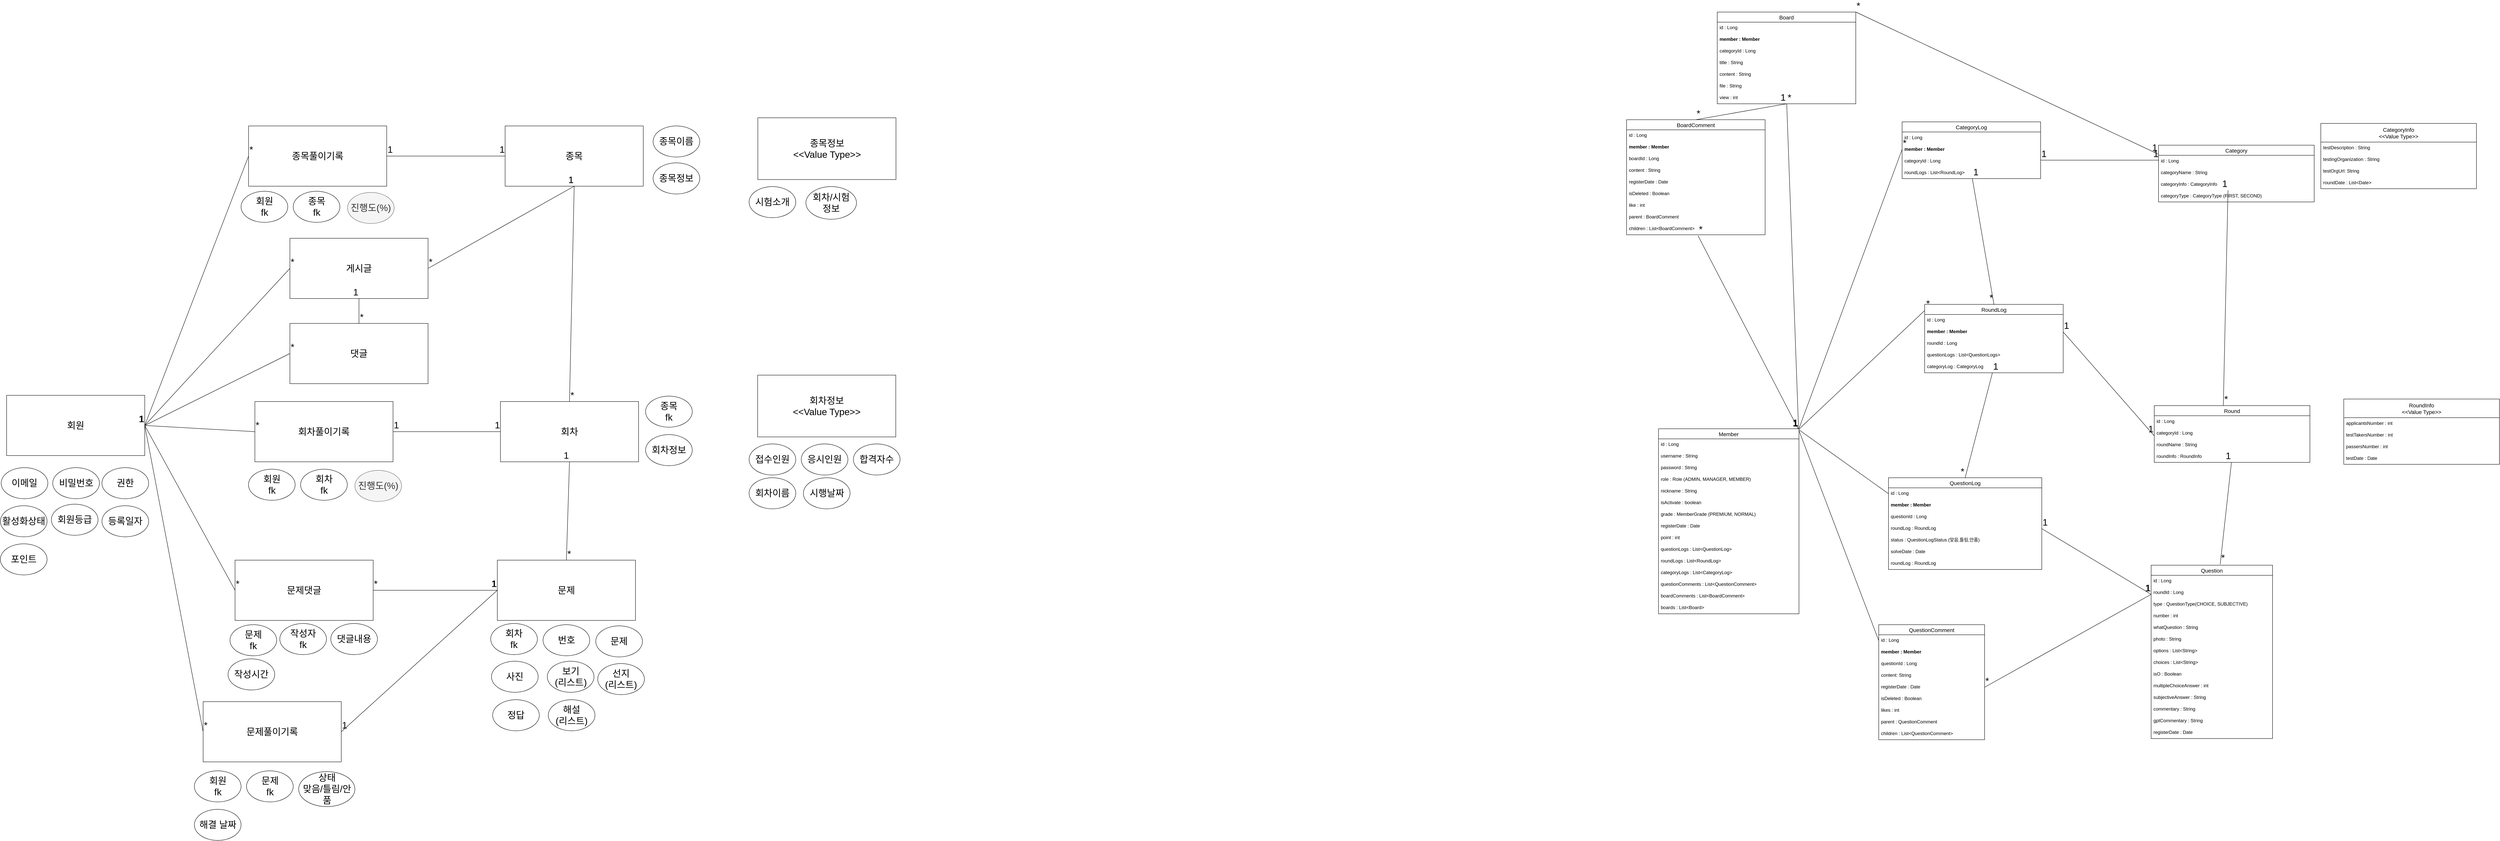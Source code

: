 <mxfile version="22.1.8" type="github">
  <diagram name="페이지-1" id="i8VZhQgX8G7h_lhX3SBD">
    <mxGraphModel dx="1693" dy="2141" grid="0" gridSize="10" guides="1" tooltips="1" connect="1" arrows="1" fold="1" page="0" pageScale="1" pageWidth="827" pageHeight="1169" math="0" shadow="0">
      <root>
        <mxCell id="0" />
        <mxCell id="1" parent="0" />
        <mxCell id="GDc9T6K-4lGXsyVICync-201" value="" style="endArrow=none;html=1;rounded=0;entryX=0.5;entryY=0;entryDx=0;entryDy=0;" edge="1" parent="1" source="GDc9T6K-4lGXsyVICync-209" target="dr8ngow1S_jFv4ohGBRo-528">
          <mxGeometry relative="1" as="geometry">
            <mxPoint x="4699" y="542" as="sourcePoint" />
            <mxPoint x="4884" y="577" as="targetPoint" />
          </mxGeometry>
        </mxCell>
        <mxCell id="GDc9T6K-4lGXsyVICync-202" value="&lt;font style=&quot;font-size: 24px;&quot;&gt;1&lt;/font&gt;" style="resizable=0;html=1;whiteSpace=wrap;align=left;verticalAlign=bottom;" connectable="0" vertex="1" parent="GDc9T6K-4lGXsyVICync-201">
          <mxGeometry x="-1" relative="1" as="geometry" />
        </mxCell>
        <mxCell id="GDc9T6K-4lGXsyVICync-203" value="&lt;font style=&quot;font-size: 24px;&quot;&gt;*&lt;/font&gt;" style="resizable=0;html=1;whiteSpace=wrap;align=right;verticalAlign=bottom;" connectable="0" vertex="1" parent="GDc9T6K-4lGXsyVICync-201">
          <mxGeometry x="1" relative="1" as="geometry" />
        </mxCell>
        <mxCell id="dr8ngow1S_jFv4ohGBRo-5" value="&lt;font style=&quot;font-size: 24px;&quot;&gt;회원&lt;/font&gt;" style="rounded=0;whiteSpace=wrap;html=1;" parent="1" vertex="1">
          <mxGeometry x="-454" y="159" width="355" height="155" as="geometry" />
        </mxCell>
        <mxCell id="dr8ngow1S_jFv4ohGBRo-6" value="&lt;font style=&quot;font-size: 24px;&quot;&gt;문제&lt;/font&gt;" style="rounded=0;whiteSpace=wrap;html=1;" parent="1" vertex="1">
          <mxGeometry x="807" y="583" width="355" height="155" as="geometry" />
        </mxCell>
        <mxCell id="dr8ngow1S_jFv4ohGBRo-9" value="&lt;font style=&quot;font-size: 24px;&quot;&gt;회차&lt;/font&gt;" style="rounded=0;whiteSpace=wrap;html=1;" parent="1" vertex="1">
          <mxGeometry x="815" y="175" width="355" height="155" as="geometry" />
        </mxCell>
        <mxCell id="dr8ngow1S_jFv4ohGBRo-10" value="&lt;span style=&quot;font-size: 24px;&quot;&gt;종목&lt;/span&gt;" style="rounded=0;whiteSpace=wrap;html=1;" parent="1" vertex="1">
          <mxGeometry x="827.05" y="-534" width="355" height="155" as="geometry" />
        </mxCell>
        <mxCell id="dr8ngow1S_jFv4ohGBRo-20" value="" style="endArrow=none;html=1;rounded=0;entryX=0.5;entryY=1;entryDx=0;entryDy=0;exitX=0.5;exitY=0;exitDx=0;exitDy=0;" parent="1" source="dr8ngow1S_jFv4ohGBRo-6" target="dr8ngow1S_jFv4ohGBRo-9" edge="1">
          <mxGeometry relative="1" as="geometry">
            <mxPoint x="723" y="382" as="sourcePoint" />
            <mxPoint x="883" y="382" as="targetPoint" />
          </mxGeometry>
        </mxCell>
        <mxCell id="dr8ngow1S_jFv4ohGBRo-21" value="&lt;font style=&quot;font-size: 24px;&quot;&gt;*&lt;/font&gt;" style="resizable=0;html=1;whiteSpace=wrap;align=left;verticalAlign=bottom;" parent="dr8ngow1S_jFv4ohGBRo-20" connectable="0" vertex="1">
          <mxGeometry x="-1" relative="1" as="geometry" />
        </mxCell>
        <mxCell id="dr8ngow1S_jFv4ohGBRo-22" value="&lt;font style=&quot;font-size: 24px;&quot;&gt;1&lt;/font&gt;" style="resizable=0;html=1;whiteSpace=wrap;align=right;verticalAlign=bottom;" parent="dr8ngow1S_jFv4ohGBRo-20" connectable="0" vertex="1">
          <mxGeometry x="1" relative="1" as="geometry" />
        </mxCell>
        <mxCell id="dr8ngow1S_jFv4ohGBRo-27" value="" style="endArrow=none;html=1;rounded=0;entryX=0.5;entryY=1;entryDx=0;entryDy=0;exitX=0.5;exitY=0;exitDx=0;exitDy=0;" parent="1" source="dr8ngow1S_jFv4ohGBRo-9" target="dr8ngow1S_jFv4ohGBRo-10" edge="1">
          <mxGeometry relative="1" as="geometry">
            <mxPoint x="1002" y="453" as="sourcePoint" />
            <mxPoint x="1000" y="344" as="targetPoint" />
          </mxGeometry>
        </mxCell>
        <mxCell id="dr8ngow1S_jFv4ohGBRo-28" value="&lt;font style=&quot;font-size: 24px;&quot;&gt;*&lt;/font&gt;" style="resizable=0;html=1;whiteSpace=wrap;align=left;verticalAlign=bottom;" parent="dr8ngow1S_jFv4ohGBRo-27" connectable="0" vertex="1">
          <mxGeometry x="-1" relative="1" as="geometry" />
        </mxCell>
        <mxCell id="dr8ngow1S_jFv4ohGBRo-29" value="&lt;font style=&quot;font-size: 24px;&quot;&gt;1&lt;/font&gt;" style="resizable=0;html=1;whiteSpace=wrap;align=right;verticalAlign=bottom;" parent="dr8ngow1S_jFv4ohGBRo-27" connectable="0" vertex="1">
          <mxGeometry x="1" relative="1" as="geometry" />
        </mxCell>
        <mxCell id="dr8ngow1S_jFv4ohGBRo-36" value="" style="endArrow=none;html=1;rounded=0;entryX=0;entryY=0.5;entryDx=0;entryDy=0;exitX=1;exitY=0.5;exitDx=0;exitDy=0;" parent="1" source="dr8ngow1S_jFv4ohGBRo-46" target="dr8ngow1S_jFv4ohGBRo-6" edge="1">
          <mxGeometry relative="1" as="geometry">
            <mxPoint x="582.0" y="776.5" as="sourcePoint" />
            <mxPoint x="-12" y="522" as="targetPoint" />
          </mxGeometry>
        </mxCell>
        <mxCell id="dr8ngow1S_jFv4ohGBRo-37" value="&lt;font style=&quot;font-size: 24px;&quot;&gt;1&lt;/font&gt;" style="resizable=0;html=1;whiteSpace=wrap;align=left;verticalAlign=bottom;" parent="dr8ngow1S_jFv4ohGBRo-36" connectable="0" vertex="1">
          <mxGeometry x="-1" relative="1" as="geometry" />
        </mxCell>
        <mxCell id="dr8ngow1S_jFv4ohGBRo-38" value="&lt;font style=&quot;font-size: 24px;&quot;&gt;1&lt;/font&gt;" style="resizable=0;html=1;whiteSpace=wrap;align=right;verticalAlign=bottom;" parent="dr8ngow1S_jFv4ohGBRo-36" connectable="0" vertex="1">
          <mxGeometry x="1" relative="1" as="geometry" />
        </mxCell>
        <mxCell id="dr8ngow1S_jFv4ohGBRo-46" value="&lt;span style=&quot;font-size: 24px;&quot;&gt;문제풀이기록&lt;/span&gt;" style="rounded=0;whiteSpace=wrap;html=1;" parent="1" vertex="1">
          <mxGeometry x="51" y="947" width="355" height="155" as="geometry" />
        </mxCell>
        <mxCell id="dr8ngow1S_jFv4ohGBRo-47" value="" style="endArrow=none;html=1;rounded=0;exitX=0;exitY=0.5;exitDx=0;exitDy=0;entryX=1;entryY=0.5;entryDx=0;entryDy=0;" parent="1" source="dr8ngow1S_jFv4ohGBRo-46" target="dr8ngow1S_jFv4ohGBRo-5" edge="1">
          <mxGeometry relative="1" as="geometry">
            <mxPoint x="231" y="258" as="sourcePoint" />
            <mxPoint x="-1" y="505" as="targetPoint" />
          </mxGeometry>
        </mxCell>
        <mxCell id="dr8ngow1S_jFv4ohGBRo-48" value="&lt;font style=&quot;font-size: 24px;&quot;&gt;*&lt;/font&gt;" style="resizable=0;html=1;whiteSpace=wrap;align=left;verticalAlign=bottom;" parent="dr8ngow1S_jFv4ohGBRo-47" connectable="0" vertex="1">
          <mxGeometry x="-1" relative="1" as="geometry" />
        </mxCell>
        <mxCell id="dr8ngow1S_jFv4ohGBRo-49" value="&lt;font style=&quot;font-size: 24px;&quot;&gt;1&lt;/font&gt;" style="resizable=0;html=1;whiteSpace=wrap;align=right;verticalAlign=bottom;" parent="dr8ngow1S_jFv4ohGBRo-47" connectable="0" vertex="1">
          <mxGeometry x="1" relative="1" as="geometry" />
        </mxCell>
        <mxCell id="dr8ngow1S_jFv4ohGBRo-61" value="&lt;span style=&quot;font-size: 24px;&quot;&gt;이메일&lt;/span&gt;" style="ellipse;whiteSpace=wrap;html=1;" parent="1" vertex="1">
          <mxGeometry x="-468" y="345" width="120" height="80" as="geometry" />
        </mxCell>
        <mxCell id="dr8ngow1S_jFv4ohGBRo-62" value="&lt;span style=&quot;font-size: 24px;&quot;&gt;비밀번호&lt;/span&gt;" style="ellipse;whiteSpace=wrap;html=1;" parent="1" vertex="1">
          <mxGeometry x="-335.5" y="345" width="120" height="80" as="geometry" />
        </mxCell>
        <mxCell id="dr8ngow1S_jFv4ohGBRo-63" value="&lt;span style=&quot;font-size: 24px;&quot;&gt;권한&lt;/span&gt;" style="ellipse;whiteSpace=wrap;html=1;" parent="1" vertex="1">
          <mxGeometry x="-209" y="345" width="120" height="80" as="geometry" />
        </mxCell>
        <mxCell id="dr8ngow1S_jFv4ohGBRo-65" value="&lt;span style=&quot;font-size: 24px;&quot;&gt;회원&lt;br&gt;fk&lt;br&gt;&lt;/span&gt;" style="ellipse;whiteSpace=wrap;html=1;" parent="1" vertex="1">
          <mxGeometry x="28.5" y="1125" width="120" height="80" as="geometry" />
        </mxCell>
        <mxCell id="dr8ngow1S_jFv4ohGBRo-66" value="&lt;span style=&quot;font-size: 24px;&quot;&gt;문제&lt;br&gt;fk&lt;br&gt;&lt;/span&gt;" style="ellipse;whiteSpace=wrap;html=1;" parent="1" vertex="1">
          <mxGeometry x="162.5" y="1125" width="120" height="80" as="geometry" />
        </mxCell>
        <mxCell id="dr8ngow1S_jFv4ohGBRo-68" value="&lt;span style=&quot;font-size: 24px;&quot;&gt;활성화상태&lt;/span&gt;" style="ellipse;whiteSpace=wrap;html=1;" parent="1" vertex="1">
          <mxGeometry x="-470" y="443" width="120" height="80" as="geometry" />
        </mxCell>
        <mxCell id="dr8ngow1S_jFv4ohGBRo-69" value="&lt;span style=&quot;font-size: 24px;&quot;&gt;회원등급&lt;/span&gt;" style="ellipse;whiteSpace=wrap;html=1;" parent="1" vertex="1">
          <mxGeometry x="-339" y="439" width="120" height="80" as="geometry" />
        </mxCell>
        <mxCell id="dr8ngow1S_jFv4ohGBRo-70" value="&lt;span style=&quot;font-size: 24px;&quot;&gt;등록일자&lt;/span&gt;" style="ellipse;whiteSpace=wrap;html=1;" parent="1" vertex="1">
          <mxGeometry x="-209" y="443" width="120" height="80" as="geometry" />
        </mxCell>
        <mxCell id="dr8ngow1S_jFv4ohGBRo-71" value="&lt;span style=&quot;font-size: 24px;&quot;&gt;번호&lt;/span&gt;" style="ellipse;whiteSpace=wrap;html=1;" parent="1" vertex="1">
          <mxGeometry x="924.5" y="749" width="120" height="80" as="geometry" />
        </mxCell>
        <mxCell id="dr8ngow1S_jFv4ohGBRo-77" value="" style="endArrow=none;html=1;rounded=0;entryX=0;entryY=0.5;entryDx=0;entryDy=0;exitX=1;exitY=0.5;exitDx=0;exitDy=0;" parent="1" source="dr8ngow1S_jFv4ohGBRo-80" target="dr8ngow1S_jFv4ohGBRo-9" edge="1">
          <mxGeometry relative="1" as="geometry">
            <mxPoint x="574.0" y="520.5" as="sourcePoint" />
            <mxPoint x="799" y="264" as="targetPoint" />
          </mxGeometry>
        </mxCell>
        <mxCell id="dr8ngow1S_jFv4ohGBRo-78" value="&lt;font style=&quot;font-size: 24px;&quot;&gt;1&lt;/font&gt;" style="resizable=0;html=1;whiteSpace=wrap;align=left;verticalAlign=bottom;" parent="dr8ngow1S_jFv4ohGBRo-77" connectable="0" vertex="1">
          <mxGeometry x="-1" relative="1" as="geometry" />
        </mxCell>
        <mxCell id="dr8ngow1S_jFv4ohGBRo-79" value="&lt;font style=&quot;font-size: 24px;&quot;&gt;1&lt;/font&gt;" style="resizable=0;html=1;whiteSpace=wrap;align=right;verticalAlign=bottom;" parent="dr8ngow1S_jFv4ohGBRo-77" connectable="0" vertex="1">
          <mxGeometry x="1" relative="1" as="geometry" />
        </mxCell>
        <mxCell id="dr8ngow1S_jFv4ohGBRo-80" value="&lt;span style=&quot;font-size: 24px;&quot;&gt;회차풀이기록&lt;/span&gt;" style="rounded=0;whiteSpace=wrap;html=1;" parent="1" vertex="1">
          <mxGeometry x="184" y="175" width="355" height="155" as="geometry" />
        </mxCell>
        <mxCell id="dr8ngow1S_jFv4ohGBRo-81" value="" style="endArrow=none;html=1;rounded=0;exitX=0;exitY=0.5;exitDx=0;exitDy=0;entryX=1;entryY=0.5;entryDx=0;entryDy=0;" parent="1" source="dr8ngow1S_jFv4ohGBRo-80" target="dr8ngow1S_jFv4ohGBRo-5" edge="1">
          <mxGeometry relative="1" as="geometry">
            <mxPoint x="223" y="2" as="sourcePoint" />
            <mxPoint x="-35" y="-16" as="targetPoint" />
          </mxGeometry>
        </mxCell>
        <mxCell id="dr8ngow1S_jFv4ohGBRo-82" value="&lt;font style=&quot;font-size: 24px;&quot;&gt;*&lt;/font&gt;" style="resizable=0;html=1;whiteSpace=wrap;align=left;verticalAlign=bottom;" parent="dr8ngow1S_jFv4ohGBRo-81" connectable="0" vertex="1">
          <mxGeometry x="-1" relative="1" as="geometry" />
        </mxCell>
        <mxCell id="dr8ngow1S_jFv4ohGBRo-83" value="&lt;font style=&quot;font-size: 24px;&quot;&gt;1&lt;/font&gt;" style="resizable=0;html=1;whiteSpace=wrap;align=right;verticalAlign=bottom;" parent="dr8ngow1S_jFv4ohGBRo-81" connectable="0" vertex="1">
          <mxGeometry x="1" relative="1" as="geometry" />
        </mxCell>
        <mxCell id="dr8ngow1S_jFv4ohGBRo-86" value="" style="endArrow=none;html=1;rounded=0;entryX=0;entryY=0.5;entryDx=0;entryDy=0;exitX=1;exitY=0.5;exitDx=0;exitDy=0;" parent="1" source="dr8ngow1S_jFv4ohGBRo-89" target="dr8ngow1S_jFv4ohGBRo-10" edge="1">
          <mxGeometry relative="1" as="geometry">
            <mxPoint x="563.75" y="115.5" as="sourcePoint" />
            <mxPoint x="804.75" y="-152" as="targetPoint" />
          </mxGeometry>
        </mxCell>
        <mxCell id="dr8ngow1S_jFv4ohGBRo-87" value="&lt;font style=&quot;font-size: 24px;&quot;&gt;1&lt;/font&gt;" style="resizable=0;html=1;whiteSpace=wrap;align=left;verticalAlign=bottom;" parent="dr8ngow1S_jFv4ohGBRo-86" connectable="0" vertex="1">
          <mxGeometry x="-1" relative="1" as="geometry" />
        </mxCell>
        <mxCell id="dr8ngow1S_jFv4ohGBRo-88" value="&lt;font style=&quot;font-size: 24px;&quot;&gt;1&lt;/font&gt;" style="resizable=0;html=1;whiteSpace=wrap;align=right;verticalAlign=bottom;" parent="dr8ngow1S_jFv4ohGBRo-86" connectable="0" vertex="1">
          <mxGeometry x="1" relative="1" as="geometry" />
        </mxCell>
        <mxCell id="dr8ngow1S_jFv4ohGBRo-89" value="&lt;span style=&quot;font-size: 24px;&quot;&gt;종목풀이기록&lt;/span&gt;" style="rounded=0;whiteSpace=wrap;html=1;" parent="1" vertex="1">
          <mxGeometry x="167.75" y="-534" width="355" height="155" as="geometry" />
        </mxCell>
        <mxCell id="dr8ngow1S_jFv4ohGBRo-90" value="" style="endArrow=none;html=1;rounded=0;exitX=0;exitY=0.5;exitDx=0;exitDy=0;entryX=1;entryY=0.5;entryDx=0;entryDy=0;" parent="1" source="dr8ngow1S_jFv4ohGBRo-89" target="dr8ngow1S_jFv4ohGBRo-5" edge="1">
          <mxGeometry relative="1" as="geometry">
            <mxPoint x="208" y="-213" as="sourcePoint" />
            <mxPoint x="-42" y="26" as="targetPoint" />
          </mxGeometry>
        </mxCell>
        <mxCell id="dr8ngow1S_jFv4ohGBRo-91" value="&lt;font style=&quot;font-size: 24px;&quot;&gt;*&lt;/font&gt;" style="resizable=0;html=1;whiteSpace=wrap;align=left;verticalAlign=bottom;" parent="dr8ngow1S_jFv4ohGBRo-90" connectable="0" vertex="1">
          <mxGeometry x="-1" relative="1" as="geometry" />
        </mxCell>
        <mxCell id="dr8ngow1S_jFv4ohGBRo-92" value="&lt;font style=&quot;font-size: 24px;&quot;&gt;1&lt;/font&gt;" style="resizable=0;html=1;whiteSpace=wrap;align=right;verticalAlign=bottom;" parent="dr8ngow1S_jFv4ohGBRo-90" connectable="0" vertex="1">
          <mxGeometry x="1" relative="1" as="geometry" />
        </mxCell>
        <mxCell id="dr8ngow1S_jFv4ohGBRo-93" value="&lt;span style=&quot;font-size: 24px;&quot;&gt;상태&lt;br&gt;맞음/틀림/안품&lt;br&gt;&lt;/span&gt;" style="ellipse;whiteSpace=wrap;html=1;" parent="1" vertex="1">
          <mxGeometry x="296.5" y="1127" width="144.5" height="90" as="geometry" />
        </mxCell>
        <mxCell id="dr8ngow1S_jFv4ohGBRo-94" value="&lt;span style=&quot;font-size: 24px;&quot;&gt;회원&lt;br&gt;fk&lt;br&gt;&lt;/span&gt;" style="ellipse;whiteSpace=wrap;html=1;" parent="1" vertex="1">
          <mxGeometry x="167.5" y="349" width="120" height="80" as="geometry" />
        </mxCell>
        <mxCell id="dr8ngow1S_jFv4ohGBRo-95" value="&lt;span style=&quot;font-size: 24px;&quot;&gt;회차&lt;br&gt;fk&lt;br&gt;&lt;/span&gt;" style="ellipse;whiteSpace=wrap;html=1;" parent="1" vertex="1">
          <mxGeometry x="301.5" y="349" width="120" height="80" as="geometry" />
        </mxCell>
        <mxCell id="dr8ngow1S_jFv4ohGBRo-97" value="&lt;span style=&quot;font-size: 24px;&quot;&gt;해결 날짜&lt;br&gt;&lt;/span&gt;" style="ellipse;whiteSpace=wrap;html=1;" parent="1" vertex="1">
          <mxGeometry x="28.5" y="1224" width="120" height="80" as="geometry" />
        </mxCell>
        <mxCell id="dr8ngow1S_jFv4ohGBRo-98" value="&lt;span style=&quot;font-size: 24px;&quot;&gt;문제&lt;/span&gt;" style="ellipse;whiteSpace=wrap;html=1;" parent="1" vertex="1">
          <mxGeometry x="1060" y="752" width="120" height="80" as="geometry" />
        </mxCell>
        <mxCell id="dr8ngow1S_jFv4ohGBRo-99" value="&lt;span style=&quot;font-size: 24px;&quot;&gt;사진&lt;/span&gt;" style="ellipse;whiteSpace=wrap;html=1;" parent="1" vertex="1">
          <mxGeometry x="792" y="843" width="120" height="80" as="geometry" />
        </mxCell>
        <mxCell id="dr8ngow1S_jFv4ohGBRo-100" value="&lt;span style=&quot;font-size: 24px;&quot;&gt;선지&lt;br&gt;(리스트)&lt;/span&gt;" style="ellipse;whiteSpace=wrap;html=1;" parent="1" vertex="1">
          <mxGeometry x="1065" y="849" width="120" height="80" as="geometry" />
        </mxCell>
        <mxCell id="dr8ngow1S_jFv4ohGBRo-104" value="&lt;span style=&quot;font-size: 24px;&quot;&gt;보기&lt;br&gt;(리스트)&lt;br&gt;&lt;/span&gt;" style="ellipse;whiteSpace=wrap;html=1;" parent="1" vertex="1">
          <mxGeometry x="935.5" y="843" width="120" height="80" as="geometry" />
        </mxCell>
        <mxCell id="dr8ngow1S_jFv4ohGBRo-106" value="&lt;span style=&quot;font-size: 24px;&quot;&gt;정답&lt;/span&gt;" style="ellipse;whiteSpace=wrap;html=1;" parent="1" vertex="1">
          <mxGeometry x="795" y="942" width="120" height="80" as="geometry" />
        </mxCell>
        <mxCell id="dr8ngow1S_jFv4ohGBRo-107" value="&lt;span style=&quot;font-size: 24px;&quot;&gt;해설&lt;br&gt;(리스트)&lt;br&gt;&lt;/span&gt;" style="ellipse;whiteSpace=wrap;html=1;" parent="1" vertex="1">
          <mxGeometry x="938" y="942" width="120" height="80" as="geometry" />
        </mxCell>
        <mxCell id="dr8ngow1S_jFv4ohGBRo-108" value="&lt;font style=&quot;font-size: 24px;&quot;&gt;문제댓글&lt;/font&gt;" style="rounded=0;whiteSpace=wrap;html=1;" parent="1" vertex="1">
          <mxGeometry x="133" y="583" width="355" height="155" as="geometry" />
        </mxCell>
        <mxCell id="dr8ngow1S_jFv4ohGBRo-112" value="" style="endArrow=none;html=1;rounded=0;entryX=0;entryY=0.5;entryDx=0;entryDy=0;exitX=1;exitY=0.5;exitDx=0;exitDy=0;" parent="1" source="dr8ngow1S_jFv4ohGBRo-108" target="dr8ngow1S_jFv4ohGBRo-6" edge="1">
          <mxGeometry relative="1" as="geometry">
            <mxPoint x="1247" y="739" as="sourcePoint" />
            <mxPoint x="1253" y="536" as="targetPoint" />
          </mxGeometry>
        </mxCell>
        <mxCell id="dr8ngow1S_jFv4ohGBRo-113" value="&lt;font style=&quot;font-size: 24px;&quot;&gt;*&lt;/font&gt;" style="resizable=0;html=1;whiteSpace=wrap;align=left;verticalAlign=bottom;" parent="dr8ngow1S_jFv4ohGBRo-112" connectable="0" vertex="1">
          <mxGeometry x="-1" relative="1" as="geometry" />
        </mxCell>
        <mxCell id="dr8ngow1S_jFv4ohGBRo-114" value="&lt;font style=&quot;font-size: 24px;&quot;&gt;1&lt;/font&gt;" style="resizable=0;html=1;whiteSpace=wrap;align=right;verticalAlign=bottom;" parent="dr8ngow1S_jFv4ohGBRo-112" connectable="0" vertex="1">
          <mxGeometry x="1" relative="1" as="geometry" />
        </mxCell>
        <mxCell id="dr8ngow1S_jFv4ohGBRo-118" value="&lt;span style=&quot;font-size: 24px;&quot;&gt;진행도(%)&lt;br&gt;&lt;/span&gt;" style="ellipse;whiteSpace=wrap;html=1;fillColor=#f5f5f5;fontColor=#333333;strokeColor=#666666;" parent="1" vertex="1">
          <mxGeometry x="441" y="352" width="120" height="80" as="geometry" />
        </mxCell>
        <mxCell id="dr8ngow1S_jFv4ohGBRo-119" value="&lt;span style=&quot;font-size: 24px;&quot;&gt;회차&lt;br&gt;fk&lt;br&gt;&lt;/span&gt;" style="ellipse;whiteSpace=wrap;html=1;" parent="1" vertex="1">
          <mxGeometry x="790" y="746" width="120" height="80" as="geometry" />
        </mxCell>
        <mxCell id="dr8ngow1S_jFv4ohGBRo-120" value="&lt;span style=&quot;font-size: 24px;&quot;&gt;문제&lt;br&gt;fk&lt;br&gt;&lt;/span&gt;" style="ellipse;whiteSpace=wrap;html=1;" parent="1" vertex="1">
          <mxGeometry x="120" y="749" width="120" height="80" as="geometry" />
        </mxCell>
        <mxCell id="dr8ngow1S_jFv4ohGBRo-121" value="&lt;span style=&quot;font-size: 24px;&quot;&gt;종목&lt;br&gt;fk&lt;br&gt;&lt;/span&gt;" style="ellipse;whiteSpace=wrap;html=1;" parent="1" vertex="1">
          <mxGeometry x="1188" y="161" width="120" height="80" as="geometry" />
        </mxCell>
        <mxCell id="dr8ngow1S_jFv4ohGBRo-123" value="&lt;span style=&quot;font-size: 24px;&quot;&gt;접수인원&lt;br&gt;&lt;/span&gt;" style="ellipse;whiteSpace=wrap;html=1;" parent="1" vertex="1">
          <mxGeometry x="1454" y="284" width="120" height="80" as="geometry" />
        </mxCell>
        <mxCell id="dr8ngow1S_jFv4ohGBRo-124" value="&lt;span style=&quot;font-size: 24px;&quot;&gt;합격자수&lt;br&gt;&lt;/span&gt;" style="ellipse;whiteSpace=wrap;html=1;" parent="1" vertex="1">
          <mxGeometry x="1722" y="284" width="120" height="80" as="geometry" />
        </mxCell>
        <mxCell id="dr8ngow1S_jFv4ohGBRo-125" value="&lt;span style=&quot;font-size: 24px;&quot;&gt;응시인원&lt;br&gt;&lt;/span&gt;" style="ellipse;whiteSpace=wrap;html=1;" parent="1" vertex="1">
          <mxGeometry x="1588" y="284" width="120" height="80" as="geometry" />
        </mxCell>
        <mxCell id="dr8ngow1S_jFv4ohGBRo-126" value="&lt;span style=&quot;font-size: 24px;&quot;&gt;작성자&lt;br&gt;fk&lt;br&gt;&lt;/span&gt;" style="ellipse;whiteSpace=wrap;html=1;" parent="1" vertex="1">
          <mxGeometry x="248" y="746" width="120" height="80" as="geometry" />
        </mxCell>
        <mxCell id="dr8ngow1S_jFv4ohGBRo-127" value="&lt;span style=&quot;font-size: 24px;&quot;&gt;댓글내용&lt;/span&gt;" style="ellipse;whiteSpace=wrap;html=1;" parent="1" vertex="1">
          <mxGeometry x="379" y="746" width="120" height="80" as="geometry" />
        </mxCell>
        <mxCell id="dr8ngow1S_jFv4ohGBRo-131" value="" style="endArrow=none;html=1;rounded=0;entryX=1;entryY=0.5;entryDx=0;entryDy=0;exitX=0;exitY=0.5;exitDx=0;exitDy=0;" parent="1" source="dr8ngow1S_jFv4ohGBRo-108" target="dr8ngow1S_jFv4ohGBRo-5" edge="1">
          <mxGeometry relative="1" as="geometry">
            <mxPoint x="483" y="777" as="sourcePoint" />
            <mxPoint x="818" y="766" as="targetPoint" />
          </mxGeometry>
        </mxCell>
        <mxCell id="dr8ngow1S_jFv4ohGBRo-132" value="&lt;font style=&quot;font-size: 24px;&quot;&gt;*&lt;/font&gt;" style="resizable=0;html=1;whiteSpace=wrap;align=left;verticalAlign=bottom;" parent="dr8ngow1S_jFv4ohGBRo-131" connectable="0" vertex="1">
          <mxGeometry x="-1" relative="1" as="geometry" />
        </mxCell>
        <mxCell id="dr8ngow1S_jFv4ohGBRo-133" value="&lt;font style=&quot;font-size: 24px;&quot;&gt;1&lt;/font&gt;" style="resizable=0;html=1;whiteSpace=wrap;align=right;verticalAlign=bottom;" parent="dr8ngow1S_jFv4ohGBRo-131" connectable="0" vertex="1">
          <mxGeometry x="1" relative="1" as="geometry" />
        </mxCell>
        <mxCell id="dr8ngow1S_jFv4ohGBRo-135" value="&lt;span style=&quot;font-size: 24px;&quot;&gt;작성시간&lt;/span&gt;" style="ellipse;whiteSpace=wrap;html=1;" parent="1" vertex="1">
          <mxGeometry x="115" y="837" width="120" height="80" as="geometry" />
        </mxCell>
        <mxCell id="dr8ngow1S_jFv4ohGBRo-136" value="&lt;span style=&quot;font-size: 24px;&quot;&gt;회차이름&lt;br&gt;&lt;/span&gt;" style="ellipse;whiteSpace=wrap;html=1;" parent="1" vertex="1">
          <mxGeometry x="1454" y="371" width="120" height="80" as="geometry" />
        </mxCell>
        <mxCell id="dr8ngow1S_jFv4ohGBRo-138" value="&lt;span style=&quot;font-size: 24px;&quot;&gt;시행날짜&lt;br&gt;&lt;/span&gt;" style="ellipse;whiteSpace=wrap;html=1;" parent="1" vertex="1">
          <mxGeometry x="1593.5" y="371" width="120" height="80" as="geometry" />
        </mxCell>
        <mxCell id="dr8ngow1S_jFv4ohGBRo-139" value="&lt;span style=&quot;font-size: 24px;&quot;&gt;회원&lt;br&gt;fk&lt;br&gt;&lt;/span&gt;" style="ellipse;whiteSpace=wrap;html=1;" parent="1" vertex="1">
          <mxGeometry x="148.5" y="-366" width="120" height="80" as="geometry" />
        </mxCell>
        <mxCell id="dr8ngow1S_jFv4ohGBRo-140" value="&lt;span style=&quot;font-size: 24px;&quot;&gt;종목&lt;br&gt;fk&lt;br&gt;&lt;/span&gt;" style="ellipse;whiteSpace=wrap;html=1;" parent="1" vertex="1">
          <mxGeometry x="282.5" y="-366" width="120" height="80" as="geometry" />
        </mxCell>
        <mxCell id="dr8ngow1S_jFv4ohGBRo-141" value="&lt;span style=&quot;font-size: 24px;&quot;&gt;진행도(%)&lt;br&gt;&lt;/span&gt;" style="ellipse;whiteSpace=wrap;html=1;fillColor=#f5f5f5;fontColor=#333333;strokeColor=#666666;" parent="1" vertex="1">
          <mxGeometry x="422" y="-363" width="120" height="80" as="geometry" />
        </mxCell>
        <mxCell id="dr8ngow1S_jFv4ohGBRo-144" value="&lt;font style=&quot;font-size: 24px;&quot;&gt;회차정보&lt;br&gt;&amp;lt;&amp;lt;Value Type&amp;gt;&amp;gt;&lt;br&gt;&lt;/font&gt;" style="rounded=0;whiteSpace=wrap;html=1;" parent="1" vertex="1">
          <mxGeometry x="1476" y="107" width="355" height="159" as="geometry" />
        </mxCell>
        <mxCell id="dr8ngow1S_jFv4ohGBRo-145" value="&lt;span style=&quot;font-size: 24px;&quot;&gt;회차정보&lt;br&gt;&lt;/span&gt;" style="ellipse;whiteSpace=wrap;html=1;" parent="1" vertex="1">
          <mxGeometry x="1188" y="260" width="120" height="80" as="geometry" />
        </mxCell>
        <mxCell id="dr8ngow1S_jFv4ohGBRo-146" value="&lt;span style=&quot;font-size: 24px;&quot;&gt;종목이름&lt;br&gt;&lt;/span&gt;" style="ellipse;whiteSpace=wrap;html=1;" parent="1" vertex="1">
          <mxGeometry x="1207.3" y="-534" width="120" height="80" as="geometry" />
        </mxCell>
        <mxCell id="dr8ngow1S_jFv4ohGBRo-147" value="&lt;span style=&quot;font-size: 24px;&quot;&gt;종목정보&lt;br&gt;&lt;/span&gt;" style="ellipse;whiteSpace=wrap;html=1;" parent="1" vertex="1">
          <mxGeometry x="1207.3" y="-439" width="120" height="80" as="geometry" />
        </mxCell>
        <mxCell id="dr8ngow1S_jFv4ohGBRo-152" value="&lt;span style=&quot;font-size: 24px;&quot;&gt;시험소개&lt;br&gt;&lt;/span&gt;" style="ellipse;whiteSpace=wrap;html=1;" parent="1" vertex="1">
          <mxGeometry x="1454" y="-378" width="120" height="80" as="geometry" />
        </mxCell>
        <mxCell id="dr8ngow1S_jFv4ohGBRo-153" value="&lt;font style=&quot;font-size: 24px;&quot;&gt;종목정보&lt;br&gt;&amp;lt;&amp;lt;Value Type&amp;gt;&amp;gt;&lt;br&gt;&lt;/font&gt;" style="rounded=0;whiteSpace=wrap;html=1;" parent="1" vertex="1">
          <mxGeometry x="1476.5" y="-555" width="355" height="159" as="geometry" />
        </mxCell>
        <mxCell id="dr8ngow1S_jFv4ohGBRo-154" value="&lt;span style=&quot;font-size: 24px;&quot;&gt;회차/시험&lt;br&gt;정보&lt;br&gt;&lt;/span&gt;" style="ellipse;whiteSpace=wrap;html=1;" parent="1" vertex="1">
          <mxGeometry x="1600" y="-378" width="130" height="84" as="geometry" />
        </mxCell>
        <mxCell id="dr8ngow1S_jFv4ohGBRo-155" value="&lt;span style=&quot;font-size: 24px;&quot;&gt;게시글&lt;/span&gt;" style="rounded=0;whiteSpace=wrap;html=1;" parent="1" vertex="1">
          <mxGeometry x="274" y="-245" width="355" height="155" as="geometry" />
        </mxCell>
        <mxCell id="dr8ngow1S_jFv4ohGBRo-156" value="" style="endArrow=none;html=1;rounded=0;entryX=0.5;entryY=1;entryDx=0;entryDy=0;exitX=1;exitY=0.5;exitDx=0;exitDy=0;" parent="1" source="dr8ngow1S_jFv4ohGBRo-155" target="dr8ngow1S_jFv4ohGBRo-10" edge="1">
          <mxGeometry relative="1" as="geometry">
            <mxPoint x="1007.3" y="-37" as="sourcePoint" />
            <mxPoint x="1014.3" y="-369" as="targetPoint" />
          </mxGeometry>
        </mxCell>
        <mxCell id="dr8ngow1S_jFv4ohGBRo-157" value="&lt;font style=&quot;font-size: 24px;&quot;&gt;*&lt;/font&gt;" style="resizable=0;html=1;whiteSpace=wrap;align=left;verticalAlign=bottom;" parent="dr8ngow1S_jFv4ohGBRo-156" connectable="0" vertex="1">
          <mxGeometry x="-1" relative="1" as="geometry" />
        </mxCell>
        <mxCell id="dr8ngow1S_jFv4ohGBRo-158" value="&lt;font style=&quot;font-size: 24px;&quot;&gt;1&lt;/font&gt;" style="resizable=0;html=1;whiteSpace=wrap;align=right;verticalAlign=bottom;" parent="dr8ngow1S_jFv4ohGBRo-156" connectable="0" vertex="1">
          <mxGeometry x="1" relative="1" as="geometry" />
        </mxCell>
        <mxCell id="dr8ngow1S_jFv4ohGBRo-159" value="" style="endArrow=none;html=1;rounded=0;entryX=1;entryY=0.5;entryDx=0;entryDy=0;exitX=0;exitY=0.5;exitDx=0;exitDy=0;" parent="1" source="dr8ngow1S_jFv4ohGBRo-155" target="dr8ngow1S_jFv4ohGBRo-5" edge="1">
          <mxGeometry relative="1" as="geometry">
            <mxPoint x="639" y="-110" as="sourcePoint" />
            <mxPoint x="1015" y="-369" as="targetPoint" />
          </mxGeometry>
        </mxCell>
        <mxCell id="dr8ngow1S_jFv4ohGBRo-160" value="&lt;font style=&quot;font-size: 24px;&quot;&gt;*&lt;/font&gt;" style="resizable=0;html=1;whiteSpace=wrap;align=left;verticalAlign=bottom;" parent="dr8ngow1S_jFv4ohGBRo-159" connectable="0" vertex="1">
          <mxGeometry x="-1" relative="1" as="geometry" />
        </mxCell>
        <mxCell id="dr8ngow1S_jFv4ohGBRo-161" value="&lt;font style=&quot;font-size: 24px;&quot;&gt;1&lt;/font&gt;" style="resizable=0;html=1;whiteSpace=wrap;align=right;verticalAlign=bottom;" parent="dr8ngow1S_jFv4ohGBRo-159" connectable="0" vertex="1">
          <mxGeometry x="1" relative="1" as="geometry" />
        </mxCell>
        <mxCell id="dr8ngow1S_jFv4ohGBRo-162" value="&lt;span style=&quot;font-size: 24px;&quot;&gt;댓글&lt;/span&gt;" style="rounded=0;whiteSpace=wrap;html=1;" parent="1" vertex="1">
          <mxGeometry x="274" y="-26" width="355" height="155" as="geometry" />
        </mxCell>
        <mxCell id="dr8ngow1S_jFv4ohGBRo-163" value="" style="endArrow=none;html=1;rounded=0;entryX=0.5;entryY=1;entryDx=0;entryDy=0;exitX=0.5;exitY=0;exitDx=0;exitDy=0;" parent="1" source="dr8ngow1S_jFv4ohGBRo-162" target="dr8ngow1S_jFv4ohGBRo-155" edge="1">
          <mxGeometry relative="1" as="geometry">
            <mxPoint x="639" y="-157" as="sourcePoint" />
            <mxPoint x="1015" y="-369" as="targetPoint" />
          </mxGeometry>
        </mxCell>
        <mxCell id="dr8ngow1S_jFv4ohGBRo-164" value="&lt;font style=&quot;font-size: 24px;&quot;&gt;*&lt;/font&gt;" style="resizable=0;html=1;whiteSpace=wrap;align=left;verticalAlign=bottom;" parent="dr8ngow1S_jFv4ohGBRo-163" connectable="0" vertex="1">
          <mxGeometry x="-1" relative="1" as="geometry" />
        </mxCell>
        <mxCell id="dr8ngow1S_jFv4ohGBRo-165" value="&lt;font style=&quot;font-size: 24px;&quot;&gt;1&lt;/font&gt;" style="resizable=0;html=1;whiteSpace=wrap;align=right;verticalAlign=bottom;" parent="dr8ngow1S_jFv4ohGBRo-163" connectable="0" vertex="1">
          <mxGeometry x="1" relative="1" as="geometry" />
        </mxCell>
        <mxCell id="dr8ngow1S_jFv4ohGBRo-166" value="" style="endArrow=none;html=1;rounded=0;entryX=1;entryY=0.5;entryDx=0;entryDy=0;exitX=0;exitY=0.5;exitDx=0;exitDy=0;" parent="1" source="dr8ngow1S_jFv4ohGBRo-162" target="dr8ngow1S_jFv4ohGBRo-5" edge="1">
          <mxGeometry relative="1" as="geometry">
            <mxPoint x="284" y="-157" as="sourcePoint" />
            <mxPoint x="-89" y="247" as="targetPoint" />
          </mxGeometry>
        </mxCell>
        <mxCell id="dr8ngow1S_jFv4ohGBRo-167" value="&lt;font style=&quot;font-size: 24px;&quot;&gt;*&lt;/font&gt;" style="resizable=0;html=1;whiteSpace=wrap;align=left;verticalAlign=bottom;" parent="dr8ngow1S_jFv4ohGBRo-166" connectable="0" vertex="1">
          <mxGeometry x="-1" relative="1" as="geometry" />
        </mxCell>
        <mxCell id="dr8ngow1S_jFv4ohGBRo-168" value="&lt;font style=&quot;font-size: 24px;&quot;&gt;1&lt;/font&gt;" style="resizable=0;html=1;whiteSpace=wrap;align=right;verticalAlign=bottom;" parent="dr8ngow1S_jFv4ohGBRo-166" connectable="0" vertex="1">
          <mxGeometry x="1" relative="1" as="geometry" />
        </mxCell>
        <mxCell id="dr8ngow1S_jFv4ohGBRo-169" value="&lt;span style=&quot;font-size: 24px;&quot;&gt;포인트&lt;/span&gt;" style="ellipse;whiteSpace=wrap;html=1;" parent="1" vertex="1">
          <mxGeometry x="-470" y="541" width="120" height="80" as="geometry" />
        </mxCell>
        <mxCell id="dr8ngow1S_jFv4ohGBRo-363" value="" style="endArrow=none;html=1;rounded=0;exitX=0.5;exitY=0;exitDx=0;exitDy=0;" parent="1" target="dr8ngow1S_jFv4ohGBRo-500" edge="1">
          <mxGeometry relative="1" as="geometry">
            <mxPoint x="5234.5" y="593.5" as="sourcePoint" />
            <mxPoint x="5242.5" y="340.5" as="targetPoint" />
          </mxGeometry>
        </mxCell>
        <mxCell id="dr8ngow1S_jFv4ohGBRo-364" value="&lt;font style=&quot;font-size: 24px;&quot;&gt;*&lt;/font&gt;" style="resizable=0;html=1;whiteSpace=wrap;align=left;verticalAlign=bottom;" parent="dr8ngow1S_jFv4ohGBRo-363" connectable="0" vertex="1">
          <mxGeometry x="-1" relative="1" as="geometry" />
        </mxCell>
        <mxCell id="dr8ngow1S_jFv4ohGBRo-365" value="&lt;font style=&quot;font-size: 24px;&quot;&gt;1&lt;/font&gt;" style="resizable=0;html=1;whiteSpace=wrap;align=right;verticalAlign=bottom;" parent="dr8ngow1S_jFv4ohGBRo-363" connectable="0" vertex="1">
          <mxGeometry x="1" relative="1" as="geometry" />
        </mxCell>
        <mxCell id="dr8ngow1S_jFv4ohGBRo-366" value="" style="endArrow=none;html=1;rounded=0;entryX=0.5;entryY=1;entryDx=0;entryDy=0;exitX=0.5;exitY=0;exitDx=0;exitDy=0;" parent="1" edge="1">
          <mxGeometry relative="1" as="geometry">
            <mxPoint x="5242.5" y="185.5" as="sourcePoint" />
            <mxPoint x="5254.55" y="-368.5" as="targetPoint" />
          </mxGeometry>
        </mxCell>
        <mxCell id="dr8ngow1S_jFv4ohGBRo-367" value="&lt;font style=&quot;font-size: 24px;&quot;&gt;*&lt;/font&gt;" style="resizable=0;html=1;whiteSpace=wrap;align=left;verticalAlign=bottom;" parent="dr8ngow1S_jFv4ohGBRo-366" connectable="0" vertex="1">
          <mxGeometry x="-1" relative="1" as="geometry" />
        </mxCell>
        <mxCell id="dr8ngow1S_jFv4ohGBRo-368" value="&lt;font style=&quot;font-size: 24px;&quot;&gt;1&lt;/font&gt;" style="resizable=0;html=1;whiteSpace=wrap;align=right;verticalAlign=bottom;" parent="dr8ngow1S_jFv4ohGBRo-366" connectable="0" vertex="1">
          <mxGeometry x="1" relative="1" as="geometry" />
        </mxCell>
        <mxCell id="dr8ngow1S_jFv4ohGBRo-369" value="" style="endArrow=none;html=1;rounded=0;entryX=0;entryY=0.5;entryDx=0;entryDy=0;exitX=1;exitY=0.5;exitDx=0;exitDy=0;" parent="1" edge="1" source="GDc9T6K-4lGXsyVICync-200">
          <mxGeometry relative="1" as="geometry">
            <mxPoint x="4656" y="1035" as="sourcePoint" />
            <mxPoint x="5057.0" y="671" as="targetPoint" />
          </mxGeometry>
        </mxCell>
        <mxCell id="dr8ngow1S_jFv4ohGBRo-370" value="&lt;font style=&quot;font-size: 24px;&quot;&gt;1&lt;/font&gt;" style="resizable=0;html=1;whiteSpace=wrap;align=left;verticalAlign=bottom;" parent="dr8ngow1S_jFv4ohGBRo-369" connectable="0" vertex="1">
          <mxGeometry x="-1" relative="1" as="geometry" />
        </mxCell>
        <mxCell id="dr8ngow1S_jFv4ohGBRo-371" value="&lt;font style=&quot;font-size: 24px;&quot;&gt;1&lt;/font&gt;" style="resizable=0;html=1;whiteSpace=wrap;align=right;verticalAlign=bottom;" parent="dr8ngow1S_jFv4ohGBRo-369" connectable="0" vertex="1">
          <mxGeometry x="1" relative="1" as="geometry" />
        </mxCell>
        <mxCell id="dr8ngow1S_jFv4ohGBRo-373" value="" style="endArrow=none;html=1;rounded=0;exitX=0;exitY=0.5;exitDx=0;exitDy=0;entryX=1;entryY=0.5;entryDx=0;entryDy=0;" parent="1" edge="1" source="dr8ngow1S_jFv4ohGBRo-529">
          <mxGeometry relative="1" as="geometry">
            <mxPoint x="4301" y="1035" as="sourcePoint" />
            <mxPoint x="4151" y="247" as="targetPoint" />
          </mxGeometry>
        </mxCell>
        <mxCell id="dr8ngow1S_jFv4ohGBRo-374" value="&lt;font style=&quot;font-size: 24px;&quot;&gt;*&lt;/font&gt;" style="resizable=0;html=1;whiteSpace=wrap;align=left;verticalAlign=bottom;" parent="dr8ngow1S_jFv4ohGBRo-373" connectable="0" vertex="1">
          <mxGeometry x="-1" relative="1" as="geometry" />
        </mxCell>
        <mxCell id="dr8ngow1S_jFv4ohGBRo-375" value="&lt;font style=&quot;font-size: 24px;&quot;&gt;1&lt;/font&gt;" style="resizable=0;html=1;whiteSpace=wrap;align=right;verticalAlign=bottom;" parent="dr8ngow1S_jFv4ohGBRo-373" connectable="0" vertex="1">
          <mxGeometry x="1" relative="1" as="geometry" />
        </mxCell>
        <mxCell id="dr8ngow1S_jFv4ohGBRo-385" value="" style="endArrow=none;html=1;rounded=0;entryX=0;entryY=0.5;entryDx=0;entryDy=0;exitX=1;exitY=0.5;exitDx=0;exitDy=0;" parent="1" source="dr8ngow1S_jFv4ohGBRo-585" edge="1">
          <mxGeometry relative="1" as="geometry">
            <mxPoint x="4789" y="263" as="sourcePoint" />
            <mxPoint x="5065" y="263" as="targetPoint" />
          </mxGeometry>
        </mxCell>
        <mxCell id="dr8ngow1S_jFv4ohGBRo-386" value="&lt;font style=&quot;font-size: 24px;&quot;&gt;1&lt;/font&gt;" style="resizable=0;html=1;whiteSpace=wrap;align=left;verticalAlign=bottom;" parent="dr8ngow1S_jFv4ohGBRo-385" connectable="0" vertex="1">
          <mxGeometry x="-1" relative="1" as="geometry" />
        </mxCell>
        <mxCell id="dr8ngow1S_jFv4ohGBRo-387" value="&lt;font style=&quot;font-size: 24px;&quot;&gt;1&lt;/font&gt;" style="resizable=0;html=1;whiteSpace=wrap;align=right;verticalAlign=bottom;" parent="dr8ngow1S_jFv4ohGBRo-385" connectable="0" vertex="1">
          <mxGeometry x="1" relative="1" as="geometry" />
        </mxCell>
        <mxCell id="dr8ngow1S_jFv4ohGBRo-389" value="" style="endArrow=none;html=1;rounded=0;exitX=0.005;exitY=0.081;exitDx=0;exitDy=0;entryX=1;entryY=0.5;entryDx=0;entryDy=0;exitPerimeter=0;" parent="1" source="dr8ngow1S_jFv4ohGBRo-583" edge="1">
          <mxGeometry relative="1" as="geometry">
            <mxPoint x="4434" y="263" as="sourcePoint" />
            <mxPoint x="4151" y="247" as="targetPoint" />
          </mxGeometry>
        </mxCell>
        <mxCell id="dr8ngow1S_jFv4ohGBRo-390" value="&lt;font style=&quot;font-size: 24px;&quot;&gt;*&lt;/font&gt;" style="resizable=0;html=1;whiteSpace=wrap;align=left;verticalAlign=bottom;" parent="dr8ngow1S_jFv4ohGBRo-389" connectable="0" vertex="1">
          <mxGeometry x="-1" relative="1" as="geometry" />
        </mxCell>
        <mxCell id="dr8ngow1S_jFv4ohGBRo-391" value="&lt;font style=&quot;font-size: 24px;&quot;&gt;1&lt;/font&gt;" style="resizable=0;html=1;whiteSpace=wrap;align=right;verticalAlign=bottom;" parent="dr8ngow1S_jFv4ohGBRo-389" connectable="0" vertex="1">
          <mxGeometry x="1" relative="1" as="geometry" />
        </mxCell>
        <mxCell id="dr8ngow1S_jFv4ohGBRo-392" value="" style="endArrow=none;html=1;rounded=0;entryX=0;entryY=0.5;entryDx=0;entryDy=0;exitX=1;exitY=0.5;exitDx=0;exitDy=0;" parent="1" edge="1">
          <mxGeometry relative="1" as="geometry">
            <mxPoint x="4772.75" y="-446" as="sourcePoint" />
            <mxPoint x="5077.05" y="-446" as="targetPoint" />
          </mxGeometry>
        </mxCell>
        <mxCell id="dr8ngow1S_jFv4ohGBRo-393" value="&lt;font style=&quot;font-size: 24px;&quot;&gt;1&lt;/font&gt;" style="resizable=0;html=1;whiteSpace=wrap;align=left;verticalAlign=bottom;" parent="dr8ngow1S_jFv4ohGBRo-392" connectable="0" vertex="1">
          <mxGeometry x="-1" relative="1" as="geometry" />
        </mxCell>
        <mxCell id="dr8ngow1S_jFv4ohGBRo-394" value="&lt;font style=&quot;font-size: 24px;&quot;&gt;1&lt;/font&gt;" style="resizable=0;html=1;whiteSpace=wrap;align=right;verticalAlign=bottom;" parent="dr8ngow1S_jFv4ohGBRo-392" connectable="0" vertex="1">
          <mxGeometry x="1" relative="1" as="geometry" />
        </mxCell>
        <mxCell id="dr8ngow1S_jFv4ohGBRo-396" value="" style="endArrow=none;html=1;rounded=0;exitX=0;exitY=0.5;exitDx=0;exitDy=0;entryX=1;entryY=0.5;entryDx=0;entryDy=0;" parent="1" source="dr8ngow1S_jFv4ohGBRo-599" edge="1">
          <mxGeometry relative="1" as="geometry">
            <mxPoint x="4417.75" y="-446" as="sourcePoint" />
            <mxPoint x="4151" y="247" as="targetPoint" />
          </mxGeometry>
        </mxCell>
        <mxCell id="dr8ngow1S_jFv4ohGBRo-397" value="&lt;font style=&quot;font-size: 24px;&quot;&gt;*&lt;/font&gt;" style="resizable=0;html=1;whiteSpace=wrap;align=left;verticalAlign=bottom;" parent="dr8ngow1S_jFv4ohGBRo-396" connectable="0" vertex="1">
          <mxGeometry x="-1" relative="1" as="geometry" />
        </mxCell>
        <mxCell id="dr8ngow1S_jFv4ohGBRo-398" value="&lt;font style=&quot;font-size: 24px;&quot;&gt;1&lt;/font&gt;" style="resizable=0;html=1;whiteSpace=wrap;align=right;verticalAlign=bottom;" parent="dr8ngow1S_jFv4ohGBRo-396" connectable="0" vertex="1">
          <mxGeometry x="1" relative="1" as="geometry" />
        </mxCell>
        <mxCell id="dr8ngow1S_jFv4ohGBRo-410" value="" style="endArrow=none;html=1;rounded=0;entryX=0;entryY=0.5;entryDx=0;entryDy=0;exitX=1;exitY=0.5;exitDx=0;exitDy=0;" parent="1" edge="1">
          <mxGeometry relative="1" as="geometry">
            <mxPoint x="4629" y="910" as="sourcePoint" />
            <mxPoint x="5057.0" y="671" as="targetPoint" />
          </mxGeometry>
        </mxCell>
        <mxCell id="dr8ngow1S_jFv4ohGBRo-411" value="&lt;font style=&quot;font-size: 24px;&quot;&gt;*&lt;/font&gt;" style="resizable=0;html=1;whiteSpace=wrap;align=left;verticalAlign=bottom;" parent="dr8ngow1S_jFv4ohGBRo-410" connectable="0" vertex="1">
          <mxGeometry x="-1" relative="1" as="geometry" />
        </mxCell>
        <mxCell id="dr8ngow1S_jFv4ohGBRo-412" value="&lt;font style=&quot;font-size: 24px;&quot;&gt;1&lt;/font&gt;" style="resizable=0;html=1;whiteSpace=wrap;align=right;verticalAlign=bottom;" parent="dr8ngow1S_jFv4ohGBRo-410" connectable="0" vertex="1">
          <mxGeometry x="1" relative="1" as="geometry" />
        </mxCell>
        <mxCell id="dr8ngow1S_jFv4ohGBRo-422" value="" style="endArrow=none;html=1;rounded=0;entryX=1;entryY=0.5;entryDx=0;entryDy=0;exitX=0;exitY=0.5;exitDx=0;exitDy=0;" parent="1" edge="1" source="dr8ngow1S_jFv4ohGBRo-549">
          <mxGeometry relative="1" as="geometry">
            <mxPoint x="4383" y="671" as="sourcePoint" />
            <mxPoint x="4151" y="247" as="targetPoint" />
          </mxGeometry>
        </mxCell>
        <mxCell id="dr8ngow1S_jFv4ohGBRo-423" value="&lt;font style=&quot;font-size: 24px;&quot;&gt;*&lt;/font&gt;" style="resizable=0;html=1;whiteSpace=wrap;align=left;verticalAlign=bottom;" parent="dr8ngow1S_jFv4ohGBRo-422" connectable="0" vertex="1">
          <mxGeometry x="-1" relative="1" as="geometry" />
        </mxCell>
        <mxCell id="dr8ngow1S_jFv4ohGBRo-424" value="&lt;font style=&quot;font-size: 24px;&quot;&gt;1&lt;/font&gt;" style="resizable=0;html=1;whiteSpace=wrap;align=right;verticalAlign=bottom;" parent="dr8ngow1S_jFv4ohGBRo-422" connectable="0" vertex="1">
          <mxGeometry x="1" relative="1" as="geometry" />
        </mxCell>
        <mxCell id="dr8ngow1S_jFv4ohGBRo-439" value="" style="endArrow=none;html=1;rounded=0;entryX=-0.003;entryY=0.156;entryDx=0;entryDy=0;exitX=1;exitY=0;exitDx=0;exitDy=0;entryPerimeter=0;" parent="1" edge="1" target="dr8ngow1S_jFv4ohGBRo-515" source="dr8ngow1S_jFv4ohGBRo-603">
          <mxGeometry relative="1" as="geometry">
            <mxPoint x="4879" y="-157" as="sourcePoint" />
            <mxPoint x="5254.55" y="-368.5" as="targetPoint" />
          </mxGeometry>
        </mxCell>
        <mxCell id="dr8ngow1S_jFv4ohGBRo-440" value="&lt;font style=&quot;font-size: 24px;&quot;&gt;*&lt;/font&gt;" style="resizable=0;html=1;whiteSpace=wrap;align=left;verticalAlign=bottom;" parent="dr8ngow1S_jFv4ohGBRo-439" connectable="0" vertex="1">
          <mxGeometry x="-1" relative="1" as="geometry" />
        </mxCell>
        <mxCell id="dr8ngow1S_jFv4ohGBRo-441" value="&lt;font style=&quot;font-size: 24px;&quot;&gt;1&lt;/font&gt;" style="resizable=0;html=1;whiteSpace=wrap;align=right;verticalAlign=bottom;" parent="dr8ngow1S_jFv4ohGBRo-439" connectable="0" vertex="1">
          <mxGeometry x="1" relative="1" as="geometry" />
        </mxCell>
        <mxCell id="dr8ngow1S_jFv4ohGBRo-442" value="" style="endArrow=none;html=1;rounded=0;entryX=1;entryY=0.5;entryDx=0;entryDy=0;" parent="1" edge="1" source="dr8ngow1S_jFv4ohGBRo-624">
          <mxGeometry relative="1" as="geometry">
            <mxPoint x="4524" y="-157" as="sourcePoint" />
            <mxPoint x="4151" y="247" as="targetPoint" />
          </mxGeometry>
        </mxCell>
        <mxCell id="dr8ngow1S_jFv4ohGBRo-443" value="&lt;font style=&quot;font-size: 24px;&quot;&gt;*&lt;/font&gt;" style="resizable=0;html=1;whiteSpace=wrap;align=left;verticalAlign=bottom;" parent="dr8ngow1S_jFv4ohGBRo-442" connectable="0" vertex="1">
          <mxGeometry x="-1" relative="1" as="geometry" />
        </mxCell>
        <mxCell id="dr8ngow1S_jFv4ohGBRo-444" value="&lt;font style=&quot;font-size: 24px;&quot;&gt;1&lt;/font&gt;" style="resizable=0;html=1;whiteSpace=wrap;align=right;verticalAlign=bottom;" parent="dr8ngow1S_jFv4ohGBRo-442" connectable="0" vertex="1">
          <mxGeometry x="1" relative="1" as="geometry" />
        </mxCell>
        <mxCell id="dr8ngow1S_jFv4ohGBRo-446" value="" style="endArrow=none;html=1;rounded=0;exitX=0.5;exitY=0;exitDx=0;exitDy=0;entryX=0.5;entryY=1;entryDx=0;entryDy=0;" parent="1" target="dr8ngow1S_jFv4ohGBRo-603" edge="1" source="dr8ngow1S_jFv4ohGBRo-612">
          <mxGeometry relative="1" as="geometry">
            <mxPoint x="4701.5" y="11" as="sourcePoint" />
            <mxPoint x="4683" y="-42" as="targetPoint" />
          </mxGeometry>
        </mxCell>
        <mxCell id="dr8ngow1S_jFv4ohGBRo-447" value="&lt;font style=&quot;font-size: 24px;&quot;&gt;*&lt;/font&gt;" style="resizable=0;html=1;whiteSpace=wrap;align=left;verticalAlign=bottom;" parent="dr8ngow1S_jFv4ohGBRo-446" connectable="0" vertex="1">
          <mxGeometry x="-1" relative="1" as="geometry" />
        </mxCell>
        <mxCell id="dr8ngow1S_jFv4ohGBRo-448" value="&lt;font style=&quot;font-size: 24px;&quot;&gt;1&lt;/font&gt;" style="resizable=0;html=1;whiteSpace=wrap;align=right;verticalAlign=bottom;" parent="dr8ngow1S_jFv4ohGBRo-446" connectable="0" vertex="1">
          <mxGeometry x="1" relative="1" as="geometry" />
        </mxCell>
        <mxCell id="dr8ngow1S_jFv4ohGBRo-449" value="" style="endArrow=none;html=1;rounded=0;entryX=1;entryY=0.5;entryDx=0;entryDy=0;exitX=0.516;exitY=1.088;exitDx=0;exitDy=0;exitPerimeter=0;" parent="1" edge="1" source="dr8ngow1S_jFv4ohGBRo-622">
          <mxGeometry relative="1" as="geometry">
            <mxPoint x="4524" y="88.5" as="sourcePoint" />
            <mxPoint x="4151" y="247" as="targetPoint" />
          </mxGeometry>
        </mxCell>
        <mxCell id="dr8ngow1S_jFv4ohGBRo-450" value="&lt;font style=&quot;font-size: 24px;&quot;&gt;*&lt;/font&gt;" style="resizable=0;html=1;whiteSpace=wrap;align=left;verticalAlign=bottom;" parent="dr8ngow1S_jFv4ohGBRo-449" connectable="0" vertex="1">
          <mxGeometry x="-1" relative="1" as="geometry" />
        </mxCell>
        <mxCell id="dr8ngow1S_jFv4ohGBRo-451" value="&lt;font style=&quot;font-size: 24px;&quot;&gt;1&lt;/font&gt;" style="resizable=0;html=1;whiteSpace=wrap;align=right;verticalAlign=bottom;" parent="dr8ngow1S_jFv4ohGBRo-449" connectable="0" vertex="1">
          <mxGeometry x="1" relative="1" as="geometry" />
        </mxCell>
        <mxCell id="dr8ngow1S_jFv4ohGBRo-473" value="Member" style="swimlane;fontStyle=0;childLayout=stackLayout;horizontal=1;startSize=26;horizontalStack=0;resizeParent=1;resizeParentMax=0;resizeLast=0;collapsible=1;marginBottom=0;align=center;fontSize=14;" parent="1" vertex="1">
          <mxGeometry x="3791" y="245" width="361" height="476" as="geometry" />
        </mxCell>
        <mxCell id="dr8ngow1S_jFv4ohGBRo-474" value="id : Long" style="text;strokeColor=none;fillColor=none;spacingLeft=4;spacingRight=4;overflow=hidden;rotatable=0;points=[[0,0.5],[1,0.5]];portConstraint=eastwest;fontSize=12;whiteSpace=wrap;html=1;" parent="dr8ngow1S_jFv4ohGBRo-473" vertex="1">
          <mxGeometry y="26" width="361" height="30" as="geometry" />
        </mxCell>
        <mxCell id="dr8ngow1S_jFv4ohGBRo-475" value="username : String" style="text;strokeColor=none;fillColor=none;spacingLeft=4;spacingRight=4;overflow=hidden;rotatable=0;points=[[0,0.5],[1,0.5]];portConstraint=eastwest;fontSize=12;whiteSpace=wrap;html=1;" parent="dr8ngow1S_jFv4ohGBRo-473" vertex="1">
          <mxGeometry y="56" width="361" height="30" as="geometry" />
        </mxCell>
        <mxCell id="dr8ngow1S_jFv4ohGBRo-476" value="password : String" style="text;strokeColor=none;fillColor=none;spacingLeft=4;spacingRight=4;overflow=hidden;rotatable=0;points=[[0,0.5],[1,0.5]];portConstraint=eastwest;fontSize=12;whiteSpace=wrap;html=1;" parent="dr8ngow1S_jFv4ohGBRo-473" vertex="1">
          <mxGeometry y="86" width="361" height="30" as="geometry" />
        </mxCell>
        <mxCell id="dr8ngow1S_jFv4ohGBRo-477" value="role : Role (ADMIN, MANAGER, MEMBER)" style="text;strokeColor=none;fillColor=none;spacingLeft=4;spacingRight=4;overflow=hidden;rotatable=0;points=[[0,0.5],[1,0.5]];portConstraint=eastwest;fontSize=12;whiteSpace=wrap;html=1;" parent="dr8ngow1S_jFv4ohGBRo-473" vertex="1">
          <mxGeometry y="116" width="361" height="30" as="geometry" />
        </mxCell>
        <mxCell id="GDc9T6K-4lGXsyVICync-196" value="nickname : String" style="text;strokeColor=none;fillColor=none;spacingLeft=4;spacingRight=4;overflow=hidden;rotatable=0;points=[[0,0.5],[1,0.5]];portConstraint=eastwest;fontSize=12;whiteSpace=wrap;html=1;" vertex="1" parent="dr8ngow1S_jFv4ohGBRo-473">
          <mxGeometry y="146" width="361" height="30" as="geometry" />
        </mxCell>
        <mxCell id="dr8ngow1S_jFv4ohGBRo-478" value="isActivate : boolean" style="text;strokeColor=none;fillColor=none;spacingLeft=4;spacingRight=4;overflow=hidden;rotatable=0;points=[[0,0.5],[1,0.5]];portConstraint=eastwest;fontSize=12;whiteSpace=wrap;html=1;" parent="dr8ngow1S_jFv4ohGBRo-473" vertex="1">
          <mxGeometry y="176" width="361" height="30" as="geometry" />
        </mxCell>
        <mxCell id="dr8ngow1S_jFv4ohGBRo-479" value="grade : MemberGrade (PREMIUM, NORMAL)" style="text;strokeColor=none;fillColor=none;spacingLeft=4;spacingRight=4;overflow=hidden;rotatable=0;points=[[0,0.5],[1,0.5]];portConstraint=eastwest;fontSize=12;whiteSpace=wrap;html=1;" parent="dr8ngow1S_jFv4ohGBRo-473" vertex="1">
          <mxGeometry y="206" width="361" height="30" as="geometry" />
        </mxCell>
        <mxCell id="dr8ngow1S_jFv4ohGBRo-480" value="registerDate : Date" style="text;strokeColor=none;fillColor=none;spacingLeft=4;spacingRight=4;overflow=hidden;rotatable=0;points=[[0,0.5],[1,0.5]];portConstraint=eastwest;fontSize=12;whiteSpace=wrap;html=1;" parent="dr8ngow1S_jFv4ohGBRo-473" vertex="1">
          <mxGeometry y="236" width="361" height="30" as="geometry" />
        </mxCell>
        <mxCell id="dr8ngow1S_jFv4ohGBRo-481" value="point : int" style="text;strokeColor=none;fillColor=none;spacingLeft=4;spacingRight=4;overflow=hidden;rotatable=0;points=[[0,0.5],[1,0.5]];portConstraint=eastwest;fontSize=12;whiteSpace=wrap;html=1;" parent="dr8ngow1S_jFv4ohGBRo-473" vertex="1">
          <mxGeometry y="266" width="361" height="30" as="geometry" />
        </mxCell>
        <mxCell id="GDc9T6K-4lGXsyVICync-215" value="questionLogs : List&amp;lt;QuestionLog&amp;gt;&amp;nbsp;" style="text;strokeColor=none;fillColor=none;spacingLeft=4;spacingRight=4;overflow=hidden;rotatable=0;points=[[0,0.5],[1,0.5]];portConstraint=eastwest;fontSize=12;whiteSpace=wrap;html=1;" vertex="1" parent="dr8ngow1S_jFv4ohGBRo-473">
          <mxGeometry y="296" width="361" height="30" as="geometry" />
        </mxCell>
        <mxCell id="GDc9T6K-4lGXsyVICync-216" value="roundLogs : List&amp;lt;RoundLog&amp;gt;&amp;nbsp;" style="text;strokeColor=none;fillColor=none;spacingLeft=4;spacingRight=4;overflow=hidden;rotatable=0;points=[[0,0.5],[1,0.5]];portConstraint=eastwest;fontSize=12;whiteSpace=wrap;html=1;" vertex="1" parent="dr8ngow1S_jFv4ohGBRo-473">
          <mxGeometry y="326" width="361" height="30" as="geometry" />
        </mxCell>
        <mxCell id="GDc9T6K-4lGXsyVICync-217" value="categoryLogs : List&amp;lt;CategoryLog&amp;gt;&amp;nbsp;" style="text;strokeColor=none;fillColor=none;spacingLeft=4;spacingRight=4;overflow=hidden;rotatable=0;points=[[0,0.5],[1,0.5]];portConstraint=eastwest;fontSize=12;whiteSpace=wrap;html=1;" vertex="1" parent="dr8ngow1S_jFv4ohGBRo-473">
          <mxGeometry y="356" width="361" height="30" as="geometry" />
        </mxCell>
        <mxCell id="GDc9T6K-4lGXsyVICync-218" value="questionComments : List&amp;lt;QuestionComment&amp;gt;&amp;nbsp;" style="text;strokeColor=none;fillColor=none;spacingLeft=4;spacingRight=4;overflow=hidden;rotatable=0;points=[[0,0.5],[1,0.5]];portConstraint=eastwest;fontSize=12;whiteSpace=wrap;html=1;" vertex="1" parent="dr8ngow1S_jFv4ohGBRo-473">
          <mxGeometry y="386" width="361" height="30" as="geometry" />
        </mxCell>
        <mxCell id="GDc9T6K-4lGXsyVICync-219" value="boardComments : List&amp;lt;BoardComment&amp;gt;&amp;nbsp;" style="text;strokeColor=none;fillColor=none;spacingLeft=4;spacingRight=4;overflow=hidden;rotatable=0;points=[[0,0.5],[1,0.5]];portConstraint=eastwest;fontSize=12;whiteSpace=wrap;html=1;" vertex="1" parent="dr8ngow1S_jFv4ohGBRo-473">
          <mxGeometry y="416" width="361" height="30" as="geometry" />
        </mxCell>
        <mxCell id="GDc9T6K-4lGXsyVICync-220" value="boards : List&amp;lt;Board&amp;gt;&amp;nbsp;" style="text;strokeColor=none;fillColor=none;spacingLeft=4;spacingRight=4;overflow=hidden;rotatable=0;points=[[0,0.5],[1,0.5]];portConstraint=eastwest;fontSize=12;whiteSpace=wrap;html=1;" vertex="1" parent="dr8ngow1S_jFv4ohGBRo-473">
          <mxGeometry y="446" width="361" height="30" as="geometry" />
        </mxCell>
        <mxCell id="dr8ngow1S_jFv4ohGBRo-482" value="Question" style="swimlane;fontStyle=0;childLayout=stackLayout;horizontal=1;startSize=26;horizontalStack=0;resizeParent=1;resizeParentMax=0;resizeLast=0;collapsible=1;marginBottom=0;align=center;fontSize=14;" parent="1" vertex="1">
          <mxGeometry x="5057" y="596" width="312" height="446" as="geometry" />
        </mxCell>
        <mxCell id="dr8ngow1S_jFv4ohGBRo-483" value="id : Long" style="text;strokeColor=none;fillColor=none;spacingLeft=4;spacingRight=4;overflow=hidden;rotatable=0;points=[[0,0.5],[1,0.5]];portConstraint=eastwest;fontSize=12;whiteSpace=wrap;html=1;" parent="dr8ngow1S_jFv4ohGBRo-482" vertex="1">
          <mxGeometry y="26" width="312" height="30" as="geometry" />
        </mxCell>
        <mxCell id="dr8ngow1S_jFv4ohGBRo-520" value="roundId : Long" style="text;strokeColor=none;fillColor=none;spacingLeft=4;spacingRight=4;overflow=hidden;rotatable=0;points=[[0,0.5],[1,0.5]];portConstraint=eastwest;fontSize=12;whiteSpace=wrap;html=1;" parent="dr8ngow1S_jFv4ohGBRo-482" vertex="1">
          <mxGeometry y="56" width="312" height="30" as="geometry" />
        </mxCell>
        <mxCell id="dr8ngow1S_jFv4ohGBRo-493" value="type : QuestionType(CHOICE, SUBJECTIVE)" style="text;strokeColor=none;fillColor=none;spacingLeft=4;spacingRight=4;overflow=hidden;rotatable=0;points=[[0,0.5],[1,0.5]];portConstraint=eastwest;fontSize=12;whiteSpace=wrap;html=1;" parent="dr8ngow1S_jFv4ohGBRo-482" vertex="1">
          <mxGeometry y="86" width="312" height="30" as="geometry" />
        </mxCell>
        <mxCell id="dr8ngow1S_jFv4ohGBRo-484" value="number : int" style="text;strokeColor=none;fillColor=none;spacingLeft=4;spacingRight=4;overflow=hidden;rotatable=0;points=[[0,0.5],[1,0.5]];portConstraint=eastwest;fontSize=12;whiteSpace=wrap;html=1;" parent="dr8ngow1S_jFv4ohGBRo-482" vertex="1">
          <mxGeometry y="116" width="312" height="30" as="geometry" />
        </mxCell>
        <mxCell id="dr8ngow1S_jFv4ohGBRo-485" value="whatQuestion : String" style="text;strokeColor=none;fillColor=none;spacingLeft=4;spacingRight=4;overflow=hidden;rotatable=0;points=[[0,0.5],[1,0.5]];portConstraint=eastwest;fontSize=12;whiteSpace=wrap;html=1;" parent="dr8ngow1S_jFv4ohGBRo-482" vertex="1">
          <mxGeometry y="146" width="312" height="30" as="geometry" />
        </mxCell>
        <mxCell id="dr8ngow1S_jFv4ohGBRo-486" value="photo : String" style="text;strokeColor=none;fillColor=none;spacingLeft=4;spacingRight=4;overflow=hidden;rotatable=0;points=[[0,0.5],[1,0.5]];portConstraint=eastwest;fontSize=12;whiteSpace=wrap;html=1;" parent="dr8ngow1S_jFv4ohGBRo-482" vertex="1">
          <mxGeometry y="176" width="312" height="30" as="geometry" />
        </mxCell>
        <mxCell id="dr8ngow1S_jFv4ohGBRo-487" value="options : List&amp;lt;String&amp;gt;" style="text;strokeColor=none;fillColor=none;spacingLeft=4;spacingRight=4;overflow=hidden;rotatable=0;points=[[0,0.5],[1,0.5]];portConstraint=eastwest;fontSize=12;whiteSpace=wrap;html=1;" parent="dr8ngow1S_jFv4ohGBRo-482" vertex="1">
          <mxGeometry y="206" width="312" height="30" as="geometry" />
        </mxCell>
        <mxCell id="dr8ngow1S_jFv4ohGBRo-488" value="choices : List&amp;lt;String&amp;gt;" style="text;strokeColor=none;fillColor=none;spacingLeft=4;spacingRight=4;overflow=hidden;rotatable=0;points=[[0,0.5],[1,0.5]];portConstraint=eastwest;fontSize=12;whiteSpace=wrap;html=1;" parent="dr8ngow1S_jFv4ohGBRo-482" vertex="1">
          <mxGeometry y="236" width="312" height="30" as="geometry" />
        </mxCell>
        <mxCell id="GDc9T6K-4lGXsyVICync-198" value="isO : Boolean" style="text;strokeColor=none;fillColor=none;spacingLeft=4;spacingRight=4;overflow=hidden;rotatable=0;points=[[0,0.5],[1,0.5]];portConstraint=eastwest;fontSize=12;whiteSpace=wrap;html=1;" vertex="1" parent="dr8ngow1S_jFv4ohGBRo-482">
          <mxGeometry y="266" width="312" height="30" as="geometry" />
        </mxCell>
        <mxCell id="dr8ngow1S_jFv4ohGBRo-490" value="multipleChoiceAnswer : int" style="text;strokeColor=none;fillColor=none;spacingLeft=4;spacingRight=4;overflow=hidden;rotatable=0;points=[[0,0.5],[1,0.5]];portConstraint=eastwest;fontSize=12;whiteSpace=wrap;html=1;" parent="dr8ngow1S_jFv4ohGBRo-482" vertex="1">
          <mxGeometry y="296" width="312" height="30" as="geometry" />
        </mxCell>
        <mxCell id="dr8ngow1S_jFv4ohGBRo-495" value="subjectiveAnswer : String" style="text;strokeColor=none;fillColor=none;spacingLeft=4;spacingRight=4;overflow=hidden;rotatable=0;points=[[0,0.5],[1,0.5]];portConstraint=eastwest;fontSize=12;whiteSpace=wrap;html=1;" parent="dr8ngow1S_jFv4ohGBRo-482" vertex="1">
          <mxGeometry y="326" width="312" height="30" as="geometry" />
        </mxCell>
        <mxCell id="dr8ngow1S_jFv4ohGBRo-491" value="commentary : String" style="text;strokeColor=none;fillColor=none;spacingLeft=4;spacingRight=4;overflow=hidden;rotatable=0;points=[[0,0.5],[1,0.5]];portConstraint=eastwest;fontSize=12;whiteSpace=wrap;html=1;" parent="dr8ngow1S_jFv4ohGBRo-482" vertex="1">
          <mxGeometry y="356" width="312" height="30" as="geometry" />
        </mxCell>
        <mxCell id="dr8ngow1S_jFv4ohGBRo-492" value="gptCommentary : String" style="text;strokeColor=none;fillColor=none;spacingLeft=4;spacingRight=4;overflow=hidden;rotatable=0;points=[[0,0.5],[1,0.5]];portConstraint=eastwest;fontSize=12;whiteSpace=wrap;html=1;" parent="dr8ngow1S_jFv4ohGBRo-482" vertex="1">
          <mxGeometry y="386" width="312" height="30" as="geometry" />
        </mxCell>
        <mxCell id="dr8ngow1S_jFv4ohGBRo-489" value="registerDate : Date" style="text;strokeColor=none;fillColor=none;spacingLeft=4;spacingRight=4;overflow=hidden;rotatable=0;points=[[0,0.5],[1,0.5]];portConstraint=eastwest;fontSize=12;whiteSpace=wrap;html=1;" parent="dr8ngow1S_jFv4ohGBRo-482" vertex="1">
          <mxGeometry y="416" width="312" height="30" as="geometry" />
        </mxCell>
        <mxCell id="dr8ngow1S_jFv4ohGBRo-496" value="Round" style="swimlane;fontStyle=0;childLayout=stackLayout;horizontal=1;startSize=26;horizontalStack=0;resizeParent=1;resizeParentMax=0;resizeLast=0;collapsible=1;marginBottom=0;align=center;fontSize=14;" parent="1" vertex="1">
          <mxGeometry x="5065" y="185.5" width="400" height="146" as="geometry" />
        </mxCell>
        <mxCell id="dr8ngow1S_jFv4ohGBRo-497" value="id : Long" style="text;strokeColor=none;fillColor=none;spacingLeft=4;spacingRight=4;overflow=hidden;rotatable=0;points=[[0,0.5],[1,0.5]];portConstraint=eastwest;fontSize=12;whiteSpace=wrap;html=1;" parent="dr8ngow1S_jFv4ohGBRo-496" vertex="1">
          <mxGeometry y="26" width="400" height="30" as="geometry" />
        </mxCell>
        <mxCell id="dr8ngow1S_jFv4ohGBRo-499" value="categoryId : Long" style="text;strokeColor=none;fillColor=none;spacingLeft=4;spacingRight=4;overflow=hidden;rotatable=0;points=[[0,0.5],[1,0.5]];portConstraint=eastwest;fontSize=12;whiteSpace=wrap;html=1;" parent="dr8ngow1S_jFv4ohGBRo-496" vertex="1">
          <mxGeometry y="56" width="400" height="30" as="geometry" />
        </mxCell>
        <mxCell id="dr8ngow1S_jFv4ohGBRo-514" value="roundName : String" style="text;strokeColor=none;fillColor=none;spacingLeft=4;spacingRight=4;overflow=hidden;rotatable=0;points=[[0,0.5],[1,0.5]];portConstraint=eastwest;fontSize=12;whiteSpace=wrap;html=1;" parent="dr8ngow1S_jFv4ohGBRo-496" vertex="1">
          <mxGeometry y="86" width="400" height="30" as="geometry" />
        </mxCell>
        <mxCell id="dr8ngow1S_jFv4ohGBRo-500" value="roundInfo : RoundInfo" style="text;strokeColor=none;fillColor=none;spacingLeft=4;spacingRight=4;overflow=hidden;rotatable=0;points=[[0,0.5],[1,0.5]];portConstraint=eastwest;fontSize=12;whiteSpace=wrap;html=1;" parent="dr8ngow1S_jFv4ohGBRo-496" vertex="1">
          <mxGeometry y="116" width="400" height="30" as="geometry" />
        </mxCell>
        <mxCell id="dr8ngow1S_jFv4ohGBRo-509" value="RoundInfo&#xa;&lt;&lt;Value Type&gt;&gt;" style="swimlane;fontStyle=0;childLayout=stackLayout;horizontal=1;startSize=48;horizontalStack=0;resizeParent=1;resizeParentMax=0;resizeLast=0;collapsible=1;marginBottom=0;align=center;fontSize=14;" parent="1" vertex="1">
          <mxGeometry x="5552" y="168.5" width="400" height="168" as="geometry" />
        </mxCell>
        <mxCell id="dr8ngow1S_jFv4ohGBRo-510" value="applicantsNumber : int" style="text;strokeColor=none;fillColor=none;spacingLeft=4;spacingRight=4;overflow=hidden;rotatable=0;points=[[0,0.5],[1,0.5]];portConstraint=eastwest;fontSize=12;whiteSpace=wrap;html=1;" parent="dr8ngow1S_jFv4ohGBRo-509" vertex="1">
          <mxGeometry y="48" width="400" height="30" as="geometry" />
        </mxCell>
        <mxCell id="dr8ngow1S_jFv4ohGBRo-511" value="testTakersNumber : int&lt;br&gt;&lt;br&gt;" style="text;strokeColor=none;fillColor=none;spacingLeft=4;spacingRight=4;overflow=hidden;rotatable=0;points=[[0,0.5],[1,0.5]];portConstraint=eastwest;fontSize=12;whiteSpace=wrap;html=1;" parent="dr8ngow1S_jFv4ohGBRo-509" vertex="1">
          <mxGeometry y="78" width="400" height="30" as="geometry" />
        </mxCell>
        <mxCell id="dr8ngow1S_jFv4ohGBRo-513" value="passersNumber : int&lt;br&gt;" style="text;strokeColor=none;fillColor=none;spacingLeft=4;spacingRight=4;overflow=hidden;rotatable=0;points=[[0,0.5],[1,0.5]];portConstraint=eastwest;fontSize=12;whiteSpace=wrap;html=1;" parent="dr8ngow1S_jFv4ohGBRo-509" vertex="1">
          <mxGeometry y="108" width="400" height="30" as="geometry" />
        </mxCell>
        <mxCell id="dr8ngow1S_jFv4ohGBRo-512" value="testDate : Date" style="text;strokeColor=none;fillColor=none;spacingLeft=4;spacingRight=4;overflow=hidden;rotatable=0;points=[[0,0.5],[1,0.5]];portConstraint=eastwest;fontSize=12;whiteSpace=wrap;html=1;" parent="dr8ngow1S_jFv4ohGBRo-509" vertex="1">
          <mxGeometry y="138" width="400" height="30" as="geometry" />
        </mxCell>
        <mxCell id="dr8ngow1S_jFv4ohGBRo-515" value="Category" style="swimlane;fontStyle=0;childLayout=stackLayout;horizontal=1;startSize=26;horizontalStack=0;resizeParent=1;resizeParentMax=0;resizeLast=0;collapsible=1;marginBottom=0;align=center;fontSize=14;" parent="1" vertex="1">
          <mxGeometry x="5076" y="-484.5" width="400" height="146" as="geometry" />
        </mxCell>
        <mxCell id="dr8ngow1S_jFv4ohGBRo-516" value="id : Long" style="text;strokeColor=none;fillColor=none;spacingLeft=4;spacingRight=4;overflow=hidden;rotatable=0;points=[[0,0.5],[1,0.5]];portConstraint=eastwest;fontSize=12;whiteSpace=wrap;html=1;" parent="dr8ngow1S_jFv4ohGBRo-515" vertex="1">
          <mxGeometry y="26" width="400" height="30" as="geometry" />
        </mxCell>
        <mxCell id="dr8ngow1S_jFv4ohGBRo-517" value="categoryName : String" style="text;strokeColor=none;fillColor=none;spacingLeft=4;spacingRight=4;overflow=hidden;rotatable=0;points=[[0,0.5],[1,0.5]];portConstraint=eastwest;fontSize=12;whiteSpace=wrap;html=1;" parent="dr8ngow1S_jFv4ohGBRo-515" vertex="1">
          <mxGeometry y="56" width="400" height="30" as="geometry" />
        </mxCell>
        <mxCell id="dr8ngow1S_jFv4ohGBRo-518" value="categoryInfo : CategoryInfo" style="text;strokeColor=none;fillColor=none;spacingLeft=4;spacingRight=4;overflow=hidden;rotatable=0;points=[[0,0.5],[1,0.5]];portConstraint=eastwest;fontSize=12;whiteSpace=wrap;html=1;" parent="dr8ngow1S_jFv4ohGBRo-515" vertex="1">
          <mxGeometry y="86" width="400" height="30" as="geometry" />
        </mxCell>
        <mxCell id="GDc9T6K-4lGXsyVICync-199" value="categoryType : CategoryType (FIRST, SECOND)" style="text;strokeColor=none;fillColor=none;spacingLeft=4;spacingRight=4;overflow=hidden;rotatable=0;points=[[0,0.5],[1,0.5]];portConstraint=eastwest;fontSize=12;whiteSpace=wrap;html=1;" vertex="1" parent="dr8ngow1S_jFv4ohGBRo-515">
          <mxGeometry y="116" width="400" height="30" as="geometry" />
        </mxCell>
        <mxCell id="dr8ngow1S_jFv4ohGBRo-522" value="CategoryInfo&#xa;&lt;&lt;Value Type&gt;&gt;" style="swimlane;fontStyle=0;childLayout=stackLayout;horizontal=1;startSize=48;horizontalStack=0;resizeParent=1;resizeParentMax=0;resizeLast=0;collapsible=1;marginBottom=0;align=center;fontSize=14;" parent="1" vertex="1">
          <mxGeometry x="5493" y="-540.5" width="400" height="168" as="geometry" />
        </mxCell>
        <mxCell id="dr8ngow1S_jFv4ohGBRo-523" value="testDescription : String" style="text;strokeColor=none;fillColor=none;spacingLeft=4;spacingRight=4;overflow=hidden;rotatable=0;points=[[0,0.5],[1,0.5]];portConstraint=eastwest;fontSize=12;whiteSpace=wrap;html=1;" parent="dr8ngow1S_jFv4ohGBRo-522" vertex="1">
          <mxGeometry y="48" width="400" height="30" as="geometry" />
        </mxCell>
        <mxCell id="dr8ngow1S_jFv4ohGBRo-524" value="testingOrganization : String" style="text;strokeColor=none;fillColor=none;spacingLeft=4;spacingRight=4;overflow=hidden;rotatable=0;points=[[0,0.5],[1,0.5]];portConstraint=eastwest;fontSize=12;whiteSpace=wrap;html=1;" parent="dr8ngow1S_jFv4ohGBRo-522" vertex="1">
          <mxGeometry y="78" width="400" height="30" as="geometry" />
        </mxCell>
        <mxCell id="dr8ngow1S_jFv4ohGBRo-525" value="testOrgUrl: String" style="text;strokeColor=none;fillColor=none;spacingLeft=4;spacingRight=4;overflow=hidden;rotatable=0;points=[[0,0.5],[1,0.5]];portConstraint=eastwest;fontSize=12;whiteSpace=wrap;html=1;" parent="dr8ngow1S_jFv4ohGBRo-522" vertex="1">
          <mxGeometry y="108" width="400" height="30" as="geometry" />
        </mxCell>
        <mxCell id="dr8ngow1S_jFv4ohGBRo-526" value="roundDate : List&amp;lt;Date&amp;gt;" style="text;strokeColor=none;fillColor=none;spacingLeft=4;spacingRight=4;overflow=hidden;rotatable=0;points=[[0,0.5],[1,0.5]];portConstraint=eastwest;fontSize=12;whiteSpace=wrap;html=1;" parent="dr8ngow1S_jFv4ohGBRo-522" vertex="1">
          <mxGeometry y="138" width="400" height="30" as="geometry" />
        </mxCell>
        <mxCell id="dr8ngow1S_jFv4ohGBRo-528" value="QuestionLog" style="swimlane;fontStyle=0;childLayout=stackLayout;horizontal=1;startSize=26;horizontalStack=0;resizeParent=1;resizeParentMax=0;resizeLast=0;collapsible=1;marginBottom=0;align=center;fontSize=14;" parent="1" vertex="1">
          <mxGeometry x="4382" y="371" width="394" height="236" as="geometry" />
        </mxCell>
        <mxCell id="dr8ngow1S_jFv4ohGBRo-529" value="id : Long" style="text;strokeColor=none;fillColor=none;spacingLeft=4;spacingRight=4;overflow=hidden;rotatable=0;points=[[0,0.5],[1,0.5]];portConstraint=eastwest;fontSize=12;whiteSpace=wrap;html=1;" parent="dr8ngow1S_jFv4ohGBRo-528" vertex="1">
          <mxGeometry y="26" width="394" height="30" as="geometry" />
        </mxCell>
        <mxCell id="dr8ngow1S_jFv4ohGBRo-530" value="&lt;b&gt;member : Member&lt;/b&gt;" style="text;strokeColor=none;fillColor=none;spacingLeft=4;spacingRight=4;overflow=hidden;rotatable=0;points=[[0,0.5],[1,0.5]];portConstraint=eastwest;fontSize=12;whiteSpace=wrap;html=1;" parent="dr8ngow1S_jFv4ohGBRo-528" vertex="1">
          <mxGeometry y="56" width="394" height="30" as="geometry" />
        </mxCell>
        <mxCell id="dr8ngow1S_jFv4ohGBRo-531" value="questionId : Long" style="text;strokeColor=none;fillColor=none;spacingLeft=4;spacingRight=4;overflow=hidden;rotatable=0;points=[[0,0.5],[1,0.5]];portConstraint=eastwest;fontSize=12;whiteSpace=wrap;html=1;" parent="dr8ngow1S_jFv4ohGBRo-528" vertex="1">
          <mxGeometry y="86" width="394" height="30" as="geometry" />
        </mxCell>
        <mxCell id="GDc9T6K-4lGXsyVICync-200" value="roundLog : RoundLog" style="text;strokeColor=none;fillColor=none;spacingLeft=4;spacingRight=4;overflow=hidden;rotatable=0;points=[[0,0.5],[1,0.5]];portConstraint=eastwest;fontSize=12;whiteSpace=wrap;html=1;" vertex="1" parent="dr8ngow1S_jFv4ohGBRo-528">
          <mxGeometry y="116" width="394" height="30" as="geometry" />
        </mxCell>
        <mxCell id="dr8ngow1S_jFv4ohGBRo-532" value="status : QuestionLogStatus (맞음,틀림,안품)" style="text;strokeColor=none;fillColor=none;spacingLeft=4;spacingRight=4;overflow=hidden;rotatable=0;points=[[0,0.5],[1,0.5]];portConstraint=eastwest;fontSize=12;whiteSpace=wrap;html=1;" parent="dr8ngow1S_jFv4ohGBRo-528" vertex="1">
          <mxGeometry y="146" width="394" height="30" as="geometry" />
        </mxCell>
        <mxCell id="dr8ngow1S_jFv4ohGBRo-533" value="solveDate : Date" style="text;strokeColor=none;fillColor=none;spacingLeft=4;spacingRight=4;overflow=hidden;rotatable=0;points=[[0,0.5],[1,0.5]];portConstraint=eastwest;fontSize=12;whiteSpace=wrap;html=1;" parent="dr8ngow1S_jFv4ohGBRo-528" vertex="1">
          <mxGeometry y="176" width="394" height="30" as="geometry" />
        </mxCell>
        <mxCell id="GDc9T6K-4lGXsyVICync-208" value="roundLog : RoundLog" style="text;strokeColor=none;fillColor=none;spacingLeft=4;spacingRight=4;overflow=hidden;rotatable=0;points=[[0,0.5],[1,0.5]];portConstraint=eastwest;fontSize=12;whiteSpace=wrap;html=1;" vertex="1" parent="dr8ngow1S_jFv4ohGBRo-528">
          <mxGeometry y="206" width="394" height="30" as="geometry" />
        </mxCell>
        <mxCell id="dr8ngow1S_jFv4ohGBRo-548" value="QuestionComment" style="swimlane;fontStyle=0;childLayout=stackLayout;horizontal=1;startSize=26;horizontalStack=0;resizeParent=1;resizeParentMax=0;resizeLast=0;collapsible=1;marginBottom=0;align=center;fontSize=14;" parent="1" vertex="1">
          <mxGeometry x="4357" y="749" width="272" height="296" as="geometry">
            <mxRectangle x="3805" y="779" width="166" height="29" as="alternateBounds" />
          </mxGeometry>
        </mxCell>
        <mxCell id="dr8ngow1S_jFv4ohGBRo-549" value="id : Long" style="text;strokeColor=none;fillColor=none;spacingLeft=4;spacingRight=4;overflow=hidden;rotatable=0;points=[[0,0.5],[1,0.5]];portConstraint=eastwest;fontSize=12;whiteSpace=wrap;html=1;" parent="dr8ngow1S_jFv4ohGBRo-548" vertex="1">
          <mxGeometry y="26" width="272" height="30" as="geometry" />
        </mxCell>
        <mxCell id="dr8ngow1S_jFv4ohGBRo-550" value="&lt;b&gt;member : Member&lt;/b&gt;" style="text;strokeColor=none;fillColor=none;spacingLeft=4;spacingRight=4;overflow=hidden;rotatable=0;points=[[0,0.5],[1,0.5]];portConstraint=eastwest;fontSize=12;whiteSpace=wrap;html=1;" parent="dr8ngow1S_jFv4ohGBRo-548" vertex="1">
          <mxGeometry y="56" width="272" height="30" as="geometry" />
        </mxCell>
        <mxCell id="dr8ngow1S_jFv4ohGBRo-551" value="questionId : Long" style="text;strokeColor=none;fillColor=none;spacingLeft=4;spacingRight=4;overflow=hidden;rotatable=0;points=[[0,0.5],[1,0.5]];portConstraint=eastwest;fontSize=12;whiteSpace=wrap;html=1;" parent="dr8ngow1S_jFv4ohGBRo-548" vertex="1">
          <mxGeometry y="86" width="272" height="30" as="geometry" />
        </mxCell>
        <mxCell id="dr8ngow1S_jFv4ohGBRo-552" value="content: String" style="text;strokeColor=none;fillColor=none;spacingLeft=4;spacingRight=4;overflow=hidden;rotatable=0;points=[[0,0.5],[1,0.5]];portConstraint=eastwest;fontSize=12;whiteSpace=wrap;html=1;" parent="dr8ngow1S_jFv4ohGBRo-548" vertex="1">
          <mxGeometry y="116" width="272" height="30" as="geometry" />
        </mxCell>
        <mxCell id="dr8ngow1S_jFv4ohGBRo-554" value="registerDate : Date" style="text;strokeColor=none;fillColor=none;spacingLeft=4;spacingRight=4;overflow=hidden;rotatable=0;points=[[0,0.5],[1,0.5]];portConstraint=eastwest;fontSize=12;whiteSpace=wrap;html=1;" parent="dr8ngow1S_jFv4ohGBRo-548" vertex="1">
          <mxGeometry y="146" width="272" height="30" as="geometry" />
        </mxCell>
        <mxCell id="dr8ngow1S_jFv4ohGBRo-555" value="isDeleted : Boolean" style="text;strokeColor=none;fillColor=none;spacingLeft=4;spacingRight=4;overflow=hidden;rotatable=0;points=[[0,0.5],[1,0.5]];portConstraint=eastwest;fontSize=12;whiteSpace=wrap;html=1;" parent="dr8ngow1S_jFv4ohGBRo-548" vertex="1">
          <mxGeometry y="176" width="272" height="30" as="geometry" />
        </mxCell>
        <mxCell id="dr8ngow1S_jFv4ohGBRo-609" value="likes : int" style="text;strokeColor=none;fillColor=none;spacingLeft=4;spacingRight=4;overflow=hidden;rotatable=0;points=[[0,0.5],[1,0.5]];portConstraint=eastwest;fontSize=12;whiteSpace=wrap;html=1;" parent="dr8ngow1S_jFv4ohGBRo-548" vertex="1">
          <mxGeometry y="206" width="272" height="30" as="geometry" />
        </mxCell>
        <mxCell id="dr8ngow1S_jFv4ohGBRo-556" value="parent : QuestionComment" style="text;strokeColor=none;fillColor=none;spacingLeft=4;spacingRight=4;overflow=hidden;rotatable=0;points=[[0,0.5],[1,0.5]];portConstraint=eastwest;fontSize=12;whiteSpace=wrap;html=1;" parent="dr8ngow1S_jFv4ohGBRo-548" vertex="1">
          <mxGeometry y="236" width="272" height="30" as="geometry" />
        </mxCell>
        <mxCell id="dr8ngow1S_jFv4ohGBRo-581" value="children : List&amp;lt;QuestionComment&amp;gt;" style="text;strokeColor=none;fillColor=none;spacingLeft=4;spacingRight=4;overflow=hidden;rotatable=0;points=[[0,0.5],[1,0.5]];portConstraint=eastwest;fontSize=12;whiteSpace=wrap;html=1;" parent="dr8ngow1S_jFv4ohGBRo-548" vertex="1">
          <mxGeometry y="266" width="272" height="30" as="geometry" />
        </mxCell>
        <mxCell id="GDc9T6K-4lGXsyVICync-204" style="edgeStyle=orthogonalEdgeStyle;rounded=0;orthogonalLoop=1;jettySize=auto;html=1;exitX=1;exitY=0.5;exitDx=0;exitDy=0;" edge="1" parent="dr8ngow1S_jFv4ohGBRo-548" source="dr8ngow1S_jFv4ohGBRo-581" target="dr8ngow1S_jFv4ohGBRo-581">
          <mxGeometry relative="1" as="geometry" />
        </mxCell>
        <mxCell id="dr8ngow1S_jFv4ohGBRo-583" value="RoundLog" style="swimlane;fontStyle=0;childLayout=stackLayout;horizontal=1;startSize=26;horizontalStack=0;resizeParent=1;resizeParentMax=0;resizeLast=0;collapsible=1;marginBottom=0;align=center;fontSize=14;" parent="1" vertex="1">
          <mxGeometry x="4475" y="-75" width="356" height="176" as="geometry">
            <mxRectangle x="3805" y="779" width="166" height="29" as="alternateBounds" />
          </mxGeometry>
        </mxCell>
        <mxCell id="dr8ngow1S_jFv4ohGBRo-584" value="id : Long" style="text;strokeColor=none;fillColor=none;spacingLeft=4;spacingRight=4;overflow=hidden;rotatable=0;points=[[0,0.5],[1,0.5]];portConstraint=eastwest;fontSize=12;whiteSpace=wrap;html=1;" parent="dr8ngow1S_jFv4ohGBRo-583" vertex="1">
          <mxGeometry y="26" width="356" height="30" as="geometry" />
        </mxCell>
        <mxCell id="dr8ngow1S_jFv4ohGBRo-585" value="&lt;b&gt;member : Member&lt;/b&gt;" style="text;strokeColor=none;fillColor=none;spacingLeft=4;spacingRight=4;overflow=hidden;rotatable=0;points=[[0,0.5],[1,0.5]];portConstraint=eastwest;fontSize=12;whiteSpace=wrap;html=1;" parent="dr8ngow1S_jFv4ohGBRo-583" vertex="1">
          <mxGeometry y="56" width="356" height="30" as="geometry" />
        </mxCell>
        <mxCell id="dr8ngow1S_jFv4ohGBRo-586" value="roundId : Long" style="text;strokeColor=none;fillColor=none;spacingLeft=4;spacingRight=4;overflow=hidden;rotatable=0;points=[[0,0.5],[1,0.5]];portConstraint=eastwest;fontSize=12;whiteSpace=wrap;html=1;" parent="dr8ngow1S_jFv4ohGBRo-583" vertex="1">
          <mxGeometry y="86" width="356" height="30" as="geometry" />
        </mxCell>
        <mxCell id="dr8ngow1S_jFv4ohGBRo-593" value="questionLogs : List&amp;lt;QuestionLogs&amp;gt;" style="text;strokeColor=none;fillColor=none;spacingLeft=4;spacingRight=4;overflow=hidden;rotatable=0;points=[[0,0.5],[1,0.5]];portConstraint=eastwest;fontSize=12;whiteSpace=wrap;html=1;" parent="dr8ngow1S_jFv4ohGBRo-583" vertex="1">
          <mxGeometry y="116" width="356" height="30" as="geometry" />
        </mxCell>
        <mxCell id="GDc9T6K-4lGXsyVICync-209" value="categoryLog : CategoryLog" style="text;strokeColor=none;fillColor=none;spacingLeft=4;spacingRight=4;overflow=hidden;rotatable=0;points=[[0,0.5],[1,0.5]];portConstraint=eastwest;fontSize=12;whiteSpace=wrap;html=1;" vertex="1" parent="dr8ngow1S_jFv4ohGBRo-583">
          <mxGeometry y="146" width="356" height="30" as="geometry" />
        </mxCell>
        <mxCell id="dr8ngow1S_jFv4ohGBRo-597" value="CategoryLog" style="swimlane;fontStyle=0;childLayout=stackLayout;horizontal=1;startSize=26;horizontalStack=0;resizeParent=1;resizeParentMax=0;resizeLast=0;collapsible=1;marginBottom=0;align=center;fontSize=14;" parent="1" vertex="1">
          <mxGeometry x="4417" y="-544.5" width="356" height="146" as="geometry">
            <mxRectangle x="3805" y="779" width="166" height="29" as="alternateBounds" />
          </mxGeometry>
        </mxCell>
        <mxCell id="dr8ngow1S_jFv4ohGBRo-598" value="id : Long" style="text;strokeColor=none;fillColor=none;spacingLeft=4;spacingRight=4;overflow=hidden;rotatable=0;points=[[0,0.5],[1,0.5]];portConstraint=eastwest;fontSize=12;whiteSpace=wrap;html=1;" parent="dr8ngow1S_jFv4ohGBRo-597" vertex="1">
          <mxGeometry y="26" width="356" height="30" as="geometry" />
        </mxCell>
        <mxCell id="dr8ngow1S_jFv4ohGBRo-599" value="&lt;b&gt;member : Member&lt;/b&gt;" style="text;strokeColor=none;fillColor=none;spacingLeft=4;spacingRight=4;overflow=hidden;rotatable=0;points=[[0,0.5],[1,0.5]];portConstraint=eastwest;fontSize=12;whiteSpace=wrap;html=1;" parent="dr8ngow1S_jFv4ohGBRo-597" vertex="1">
          <mxGeometry y="56" width="356" height="30" as="geometry" />
        </mxCell>
        <mxCell id="dr8ngow1S_jFv4ohGBRo-600" value="categoryId : Long" style="text;strokeColor=none;fillColor=none;spacingLeft=4;spacingRight=4;overflow=hidden;rotatable=0;points=[[0,0.5],[1,0.5]];portConstraint=eastwest;fontSize=12;whiteSpace=wrap;html=1;" parent="dr8ngow1S_jFv4ohGBRo-597" vertex="1">
          <mxGeometry y="86" width="356" height="30" as="geometry" />
        </mxCell>
        <mxCell id="GDc9T6K-4lGXsyVICync-210" value="roundLogs : List&amp;lt;RoundLog&amp;gt;" style="text;strokeColor=none;fillColor=none;spacingLeft=4;spacingRight=4;overflow=hidden;rotatable=0;points=[[0,0.5],[1,0.5]];portConstraint=eastwest;fontSize=12;whiteSpace=wrap;html=1;" vertex="1" parent="dr8ngow1S_jFv4ohGBRo-597">
          <mxGeometry y="116" width="356" height="30" as="geometry" />
        </mxCell>
        <mxCell id="dr8ngow1S_jFv4ohGBRo-603" value="Board" style="swimlane;fontStyle=0;childLayout=stackLayout;horizontal=1;startSize=26;horizontalStack=0;resizeParent=1;resizeParentMax=0;resizeLast=0;collapsible=1;marginBottom=0;align=center;fontSize=14;" parent="1" vertex="1">
          <mxGeometry x="3942" y="-827" width="356" height="236" as="geometry">
            <mxRectangle x="3805" y="779" width="166" height="29" as="alternateBounds" />
          </mxGeometry>
        </mxCell>
        <mxCell id="dr8ngow1S_jFv4ohGBRo-604" value="id : Long" style="text;strokeColor=none;fillColor=none;spacingLeft=4;spacingRight=4;overflow=hidden;rotatable=0;points=[[0,0.5],[1,0.5]];portConstraint=eastwest;fontSize=12;whiteSpace=wrap;html=1;" parent="dr8ngow1S_jFv4ohGBRo-603" vertex="1">
          <mxGeometry y="26" width="356" height="30" as="geometry" />
        </mxCell>
        <mxCell id="dr8ngow1S_jFv4ohGBRo-605" value="&lt;b&gt;member : Member&lt;/b&gt;" style="text;strokeColor=none;fillColor=none;spacingLeft=4;spacingRight=4;overflow=hidden;rotatable=0;points=[[0,0.5],[1,0.5]];portConstraint=eastwest;fontSize=12;whiteSpace=wrap;html=1;" parent="dr8ngow1S_jFv4ohGBRo-603" vertex="1">
          <mxGeometry y="56" width="356" height="30" as="geometry" />
        </mxCell>
        <mxCell id="dr8ngow1S_jFv4ohGBRo-606" value="categoryId : Long" style="text;strokeColor=none;fillColor=none;spacingLeft=4;spacingRight=4;overflow=hidden;rotatable=0;points=[[0,0.5],[1,0.5]];portConstraint=eastwest;fontSize=12;whiteSpace=wrap;html=1;" parent="dr8ngow1S_jFv4ohGBRo-603" vertex="1">
          <mxGeometry y="86" width="356" height="30" as="geometry" />
        </mxCell>
        <mxCell id="dr8ngow1S_jFv4ohGBRo-607" value="title : String" style="text;strokeColor=none;fillColor=none;spacingLeft=4;spacingRight=4;overflow=hidden;rotatable=0;points=[[0,0.5],[1,0.5]];portConstraint=eastwest;fontSize=12;whiteSpace=wrap;html=1;" parent="dr8ngow1S_jFv4ohGBRo-603" vertex="1">
          <mxGeometry y="116" width="356" height="30" as="geometry" />
        </mxCell>
        <mxCell id="dr8ngow1S_jFv4ohGBRo-608" value="content : String" style="text;strokeColor=none;fillColor=none;spacingLeft=4;spacingRight=4;overflow=hidden;rotatable=0;points=[[0,0.5],[1,0.5]];portConstraint=eastwest;fontSize=12;whiteSpace=wrap;html=1;" parent="dr8ngow1S_jFv4ohGBRo-603" vertex="1">
          <mxGeometry y="146" width="356" height="30" as="geometry" />
        </mxCell>
        <mxCell id="dr8ngow1S_jFv4ohGBRo-611" value="file : String" style="text;strokeColor=none;fillColor=none;spacingLeft=4;spacingRight=4;overflow=hidden;rotatable=0;points=[[0,0.5],[1,0.5]];portConstraint=eastwest;fontSize=12;whiteSpace=wrap;html=1;" parent="dr8ngow1S_jFv4ohGBRo-603" vertex="1">
          <mxGeometry y="176" width="356" height="30" as="geometry" />
        </mxCell>
        <mxCell id="dr8ngow1S_jFv4ohGBRo-624" value="view : int" style="text;strokeColor=none;fillColor=none;spacingLeft=4;spacingRight=4;overflow=hidden;rotatable=0;points=[[0,0.5],[1,0.5]];portConstraint=eastwest;fontSize=12;whiteSpace=wrap;html=1;" parent="dr8ngow1S_jFv4ohGBRo-603" vertex="1">
          <mxGeometry y="206" width="356" height="30" as="geometry" />
        </mxCell>
        <mxCell id="dr8ngow1S_jFv4ohGBRo-612" value="BoardComment" style="swimlane;fontStyle=0;childLayout=stackLayout;horizontal=1;startSize=26;horizontalStack=0;resizeParent=1;resizeParentMax=0;resizeLast=0;collapsible=1;marginBottom=0;align=center;fontSize=14;" parent="1" vertex="1">
          <mxGeometry x="3709" y="-550" width="356" height="296" as="geometry">
            <mxRectangle x="3805" y="779" width="166" height="29" as="alternateBounds" />
          </mxGeometry>
        </mxCell>
        <mxCell id="dr8ngow1S_jFv4ohGBRo-613" value="id : Long" style="text;strokeColor=none;fillColor=none;spacingLeft=4;spacingRight=4;overflow=hidden;rotatable=0;points=[[0,0.5],[1,0.5]];portConstraint=eastwest;fontSize=12;whiteSpace=wrap;html=1;" parent="dr8ngow1S_jFv4ohGBRo-612" vertex="1">
          <mxGeometry y="26" width="356" height="30" as="geometry" />
        </mxCell>
        <mxCell id="dr8ngow1S_jFv4ohGBRo-614" value="&lt;b&gt;member : Member&lt;/b&gt;" style="text;strokeColor=none;fillColor=none;spacingLeft=4;spacingRight=4;overflow=hidden;rotatable=0;points=[[0,0.5],[1,0.5]];portConstraint=eastwest;fontSize=12;whiteSpace=wrap;html=1;" parent="dr8ngow1S_jFv4ohGBRo-612" vertex="1">
          <mxGeometry y="56" width="356" height="30" as="geometry" />
        </mxCell>
        <mxCell id="dr8ngow1S_jFv4ohGBRo-615" value="boardId : Long" style="text;strokeColor=none;fillColor=none;spacingLeft=4;spacingRight=4;overflow=hidden;rotatable=0;points=[[0,0.5],[1,0.5]];portConstraint=eastwest;fontSize=12;whiteSpace=wrap;html=1;" parent="dr8ngow1S_jFv4ohGBRo-612" vertex="1">
          <mxGeometry y="86" width="356" height="30" as="geometry" />
        </mxCell>
        <mxCell id="dr8ngow1S_jFv4ohGBRo-616" value="content : String" style="text;strokeColor=none;fillColor=none;spacingLeft=4;spacingRight=4;overflow=hidden;rotatable=0;points=[[0,0.5],[1,0.5]];portConstraint=eastwest;fontSize=12;whiteSpace=wrap;html=1;" parent="dr8ngow1S_jFv4ohGBRo-612" vertex="1">
          <mxGeometry y="116" width="356" height="30" as="geometry" />
        </mxCell>
        <mxCell id="dr8ngow1S_jFv4ohGBRo-617" value="registerDate : Date" style="text;strokeColor=none;fillColor=none;spacingLeft=4;spacingRight=4;overflow=hidden;rotatable=0;points=[[0,0.5],[1,0.5]];portConstraint=eastwest;fontSize=12;whiteSpace=wrap;html=1;" parent="dr8ngow1S_jFv4ohGBRo-612" vertex="1">
          <mxGeometry y="146" width="356" height="30" as="geometry" />
        </mxCell>
        <mxCell id="dr8ngow1S_jFv4ohGBRo-619" value="isDeleted : Boolean" style="text;strokeColor=none;fillColor=none;spacingLeft=4;spacingRight=4;overflow=hidden;rotatable=0;points=[[0,0.5],[1,0.5]];portConstraint=eastwest;fontSize=12;whiteSpace=wrap;html=1;" parent="dr8ngow1S_jFv4ohGBRo-612" vertex="1">
          <mxGeometry y="176" width="356" height="30" as="geometry" />
        </mxCell>
        <mxCell id="dr8ngow1S_jFv4ohGBRo-620" value="like : int" style="text;strokeColor=none;fillColor=none;spacingLeft=4;spacingRight=4;overflow=hidden;rotatable=0;points=[[0,0.5],[1,0.5]];portConstraint=eastwest;fontSize=12;whiteSpace=wrap;html=1;" parent="dr8ngow1S_jFv4ohGBRo-612" vertex="1">
          <mxGeometry y="206" width="356" height="30" as="geometry" />
        </mxCell>
        <mxCell id="dr8ngow1S_jFv4ohGBRo-621" value="parent :&amp;nbsp;BoardComment" style="text;strokeColor=none;fillColor=none;spacingLeft=4;spacingRight=4;overflow=hidden;rotatable=0;points=[[0,0.5],[1,0.5]];portConstraint=eastwest;fontSize=12;whiteSpace=wrap;html=1;" parent="dr8ngow1S_jFv4ohGBRo-612" vertex="1">
          <mxGeometry y="236" width="356" height="30" as="geometry" />
        </mxCell>
        <mxCell id="dr8ngow1S_jFv4ohGBRo-622" value="children : List&amp;lt;BoardComment&amp;gt;" style="text;strokeColor=none;fillColor=none;spacingLeft=4;spacingRight=4;overflow=hidden;rotatable=0;points=[[0,0.5],[1,0.5]];portConstraint=eastwest;fontSize=12;whiteSpace=wrap;html=1;" parent="dr8ngow1S_jFv4ohGBRo-612" vertex="1">
          <mxGeometry y="266" width="356" height="30" as="geometry" />
        </mxCell>
        <mxCell id="GDc9T6K-4lGXsyVICync-205" value="" style="text;whiteSpace=wrap;html=1;" vertex="1" parent="1">
          <mxGeometry x="4442.0" y="-310.818" width="60" height="54" as="geometry" />
        </mxCell>
        <mxCell id="GDc9T6K-4lGXsyVICync-212" value="" style="endArrow=none;html=1;rounded=0;entryX=0.5;entryY=0;entryDx=0;entryDy=0;" edge="1" parent="1" source="GDc9T6K-4lGXsyVICync-210" target="dr8ngow1S_jFv4ohGBRo-583">
          <mxGeometry relative="1" as="geometry">
            <mxPoint x="4620" y="-385" as="sourcePoint" />
            <mxPoint x="4453" y="551" as="targetPoint" />
          </mxGeometry>
        </mxCell>
        <mxCell id="GDc9T6K-4lGXsyVICync-213" value="&lt;font style=&quot;font-size: 24px;&quot;&gt;1&lt;/font&gt;" style="resizable=0;html=1;whiteSpace=wrap;align=left;verticalAlign=bottom;" connectable="0" vertex="1" parent="GDc9T6K-4lGXsyVICync-212">
          <mxGeometry x="-1" relative="1" as="geometry" />
        </mxCell>
        <mxCell id="GDc9T6K-4lGXsyVICync-214" value="&lt;font style=&quot;font-size: 24px;&quot;&gt;*&lt;/font&gt;" style="resizable=0;html=1;whiteSpace=wrap;align=right;verticalAlign=bottom;" connectable="0" vertex="1" parent="GDc9T6K-4lGXsyVICync-212">
          <mxGeometry x="1" relative="1" as="geometry" />
        </mxCell>
      </root>
    </mxGraphModel>
  </diagram>
</mxfile>
